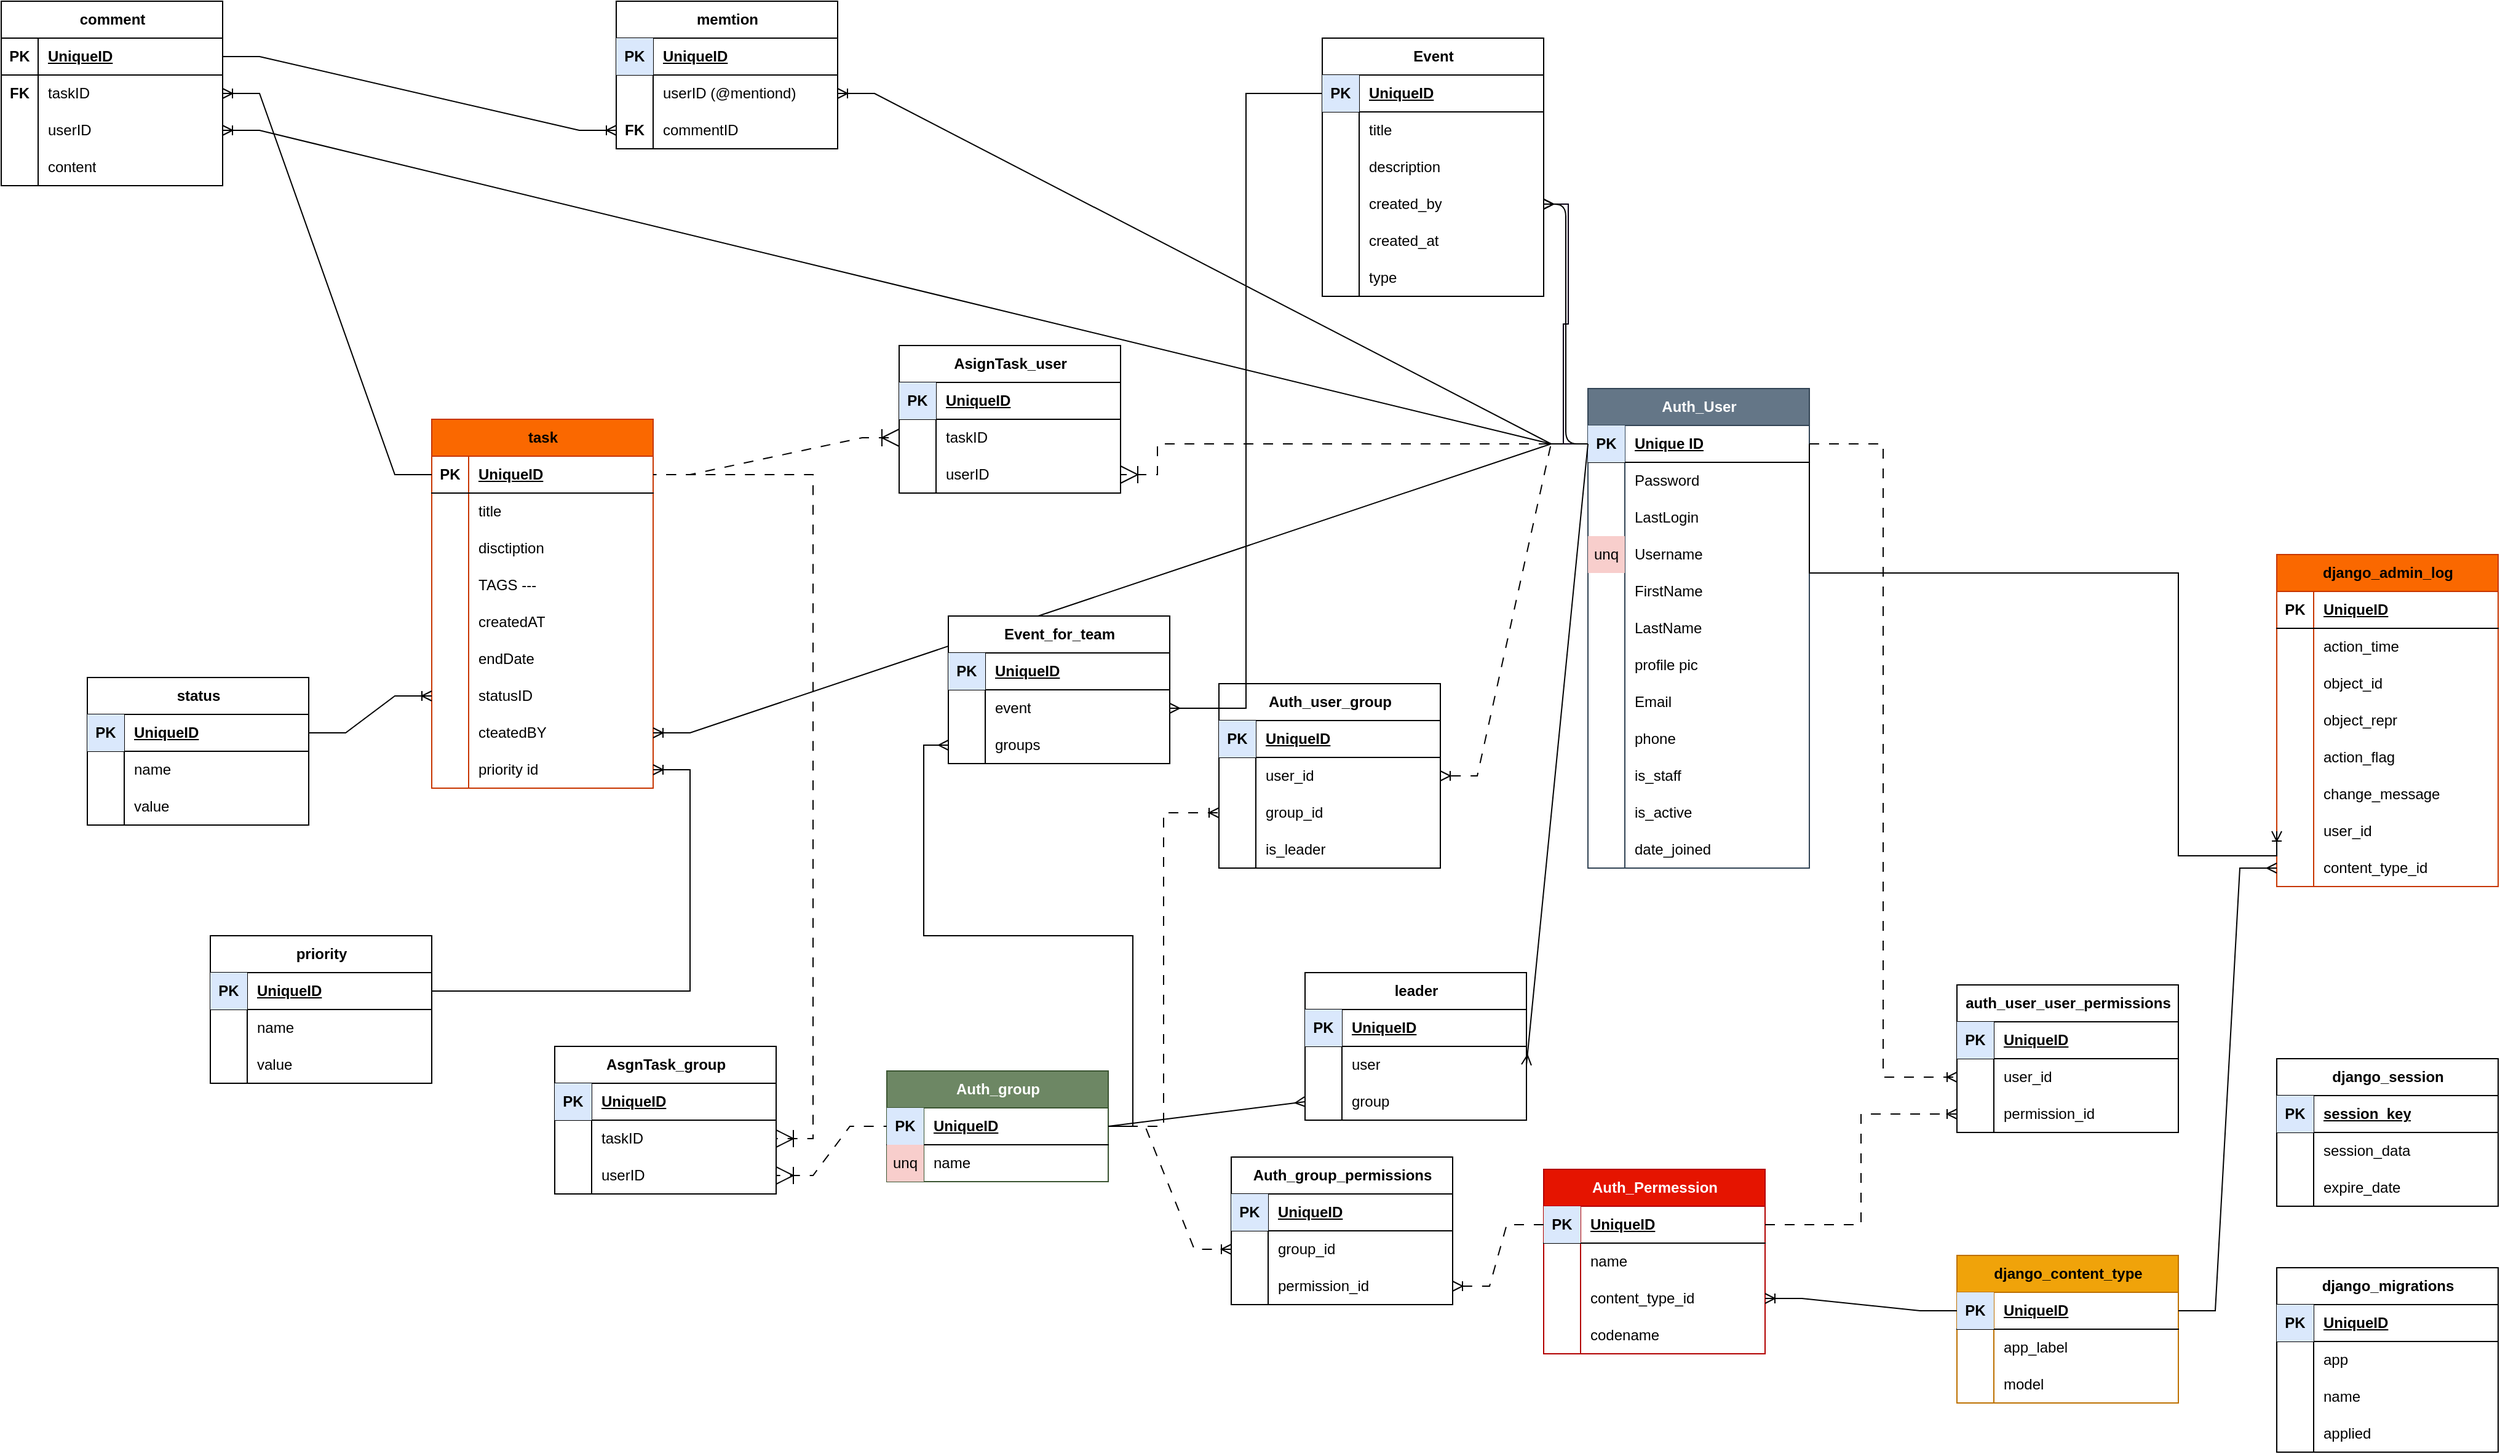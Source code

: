 <mxfile>
    <diagram id="C5RBs43oDa-KdzZeNtuy" name="Page-1">
        <mxGraphModel dx="1037" dy="4878" grid="1" gridSize="10" guides="1" tooltips="1" connect="1" arrows="1" fold="1" page="1" pageScale="1" pageWidth="3300" pageHeight="4681" background="none" math="0" shadow="0">
            <root>
                <mxCell id="WIyWlLk6GJQsqaUBKTNV-0"/>
                <mxCell id="WIyWlLk6GJQsqaUBKTNV-1" parent="WIyWlLk6GJQsqaUBKTNV-0"/>
                <mxCell id="73RRo5E287MixQ1JRngf-0" value="Auth_User" style="shape=table;startSize=30;container=1;collapsible=1;childLayout=tableLayout;fixedRows=1;rowLines=0;fontStyle=1;align=center;resizeLast=1;html=1;hachureGap=4;fontFamily=Helvetica;fillColor=#647687;strokeColor=#314354;fontColor=#ffffff;" parent="WIyWlLk6GJQsqaUBKTNV-1" vertex="1">
                    <mxGeometry x="1300" y="285" width="180" height="390" as="geometry"/>
                </mxCell>
                <mxCell id="73RRo5E287MixQ1JRngf-1" value="" style="shape=tableRow;horizontal=0;startSize=0;swimlaneHead=0;swimlaneBody=0;fillColor=none;collapsible=0;dropTarget=0;points=[[0,0.5],[1,0.5]];portConstraint=eastwest;top=0;left=0;right=0;bottom=1;hachureGap=4;fontFamily=Helvetica;" parent="73RRo5E287MixQ1JRngf-0" vertex="1">
                    <mxGeometry y="30" width="180" height="30" as="geometry"/>
                </mxCell>
                <mxCell id="73RRo5E287MixQ1JRngf-2" value="PK" style="shape=partialRectangle;connectable=0;fillColor=#dae8fc;top=0;left=0;bottom=0;right=0;fontStyle=1;overflow=hidden;whiteSpace=wrap;html=1;hachureGap=4;fontFamily=Helvetica;strokeColor=#6c8ebf;" parent="73RRo5E287MixQ1JRngf-1" vertex="1">
                    <mxGeometry width="30" height="30" as="geometry">
                        <mxRectangle width="30" height="30" as="alternateBounds"/>
                    </mxGeometry>
                </mxCell>
                <mxCell id="73RRo5E287MixQ1JRngf-3" value="Unique ID" style="shape=partialRectangle;connectable=0;fillColor=none;top=0;left=0;bottom=0;right=0;align=left;spacingLeft=6;fontStyle=5;overflow=hidden;whiteSpace=wrap;html=1;hachureGap=4;fontFamily=Helvetica;" parent="73RRo5E287MixQ1JRngf-1" vertex="1">
                    <mxGeometry x="30" width="150" height="30" as="geometry">
                        <mxRectangle width="150" height="30" as="alternateBounds"/>
                    </mxGeometry>
                </mxCell>
                <mxCell id="73RRo5E287MixQ1JRngf-4" value="" style="shape=tableRow;horizontal=0;startSize=0;swimlaneHead=0;swimlaneBody=0;fillColor=none;collapsible=0;dropTarget=0;points=[[0,0.5],[1,0.5]];portConstraint=eastwest;top=0;left=0;right=0;bottom=0;hachureGap=4;fontFamily=Helvetica;" parent="73RRo5E287MixQ1JRngf-0" vertex="1">
                    <mxGeometry y="60" width="180" height="30" as="geometry"/>
                </mxCell>
                <mxCell id="73RRo5E287MixQ1JRngf-5" value="" style="shape=partialRectangle;connectable=0;fillColor=none;top=0;left=0;bottom=0;right=0;editable=1;overflow=hidden;whiteSpace=wrap;html=1;hachureGap=4;fontFamily=Helvetica;" parent="73RRo5E287MixQ1JRngf-4" vertex="1">
                    <mxGeometry width="30" height="30" as="geometry">
                        <mxRectangle width="30" height="30" as="alternateBounds"/>
                    </mxGeometry>
                </mxCell>
                <mxCell id="73RRo5E287MixQ1JRngf-6" value="Password" style="shape=partialRectangle;connectable=0;fillColor=none;top=0;left=0;bottom=0;right=0;align=left;spacingLeft=6;overflow=hidden;whiteSpace=wrap;html=1;hachureGap=4;fontFamily=Helvetica;" parent="73RRo5E287MixQ1JRngf-4" vertex="1">
                    <mxGeometry x="30" width="150" height="30" as="geometry">
                        <mxRectangle width="150" height="30" as="alternateBounds"/>
                    </mxGeometry>
                </mxCell>
                <mxCell id="73RRo5E287MixQ1JRngf-7" value="" style="shape=tableRow;horizontal=0;startSize=0;swimlaneHead=0;swimlaneBody=0;fillColor=none;collapsible=0;dropTarget=0;points=[[0,0.5],[1,0.5]];portConstraint=eastwest;top=0;left=0;right=0;bottom=0;hachureGap=4;fontFamily=Helvetica;" parent="73RRo5E287MixQ1JRngf-0" vertex="1">
                    <mxGeometry y="90" width="180" height="30" as="geometry"/>
                </mxCell>
                <mxCell id="73RRo5E287MixQ1JRngf-8" value="" style="shape=partialRectangle;connectable=0;fillColor=none;top=0;left=0;bottom=0;right=0;editable=1;overflow=hidden;whiteSpace=wrap;html=1;hachureGap=4;fontFamily=Helvetica;" parent="73RRo5E287MixQ1JRngf-7" vertex="1">
                    <mxGeometry width="30" height="30" as="geometry">
                        <mxRectangle width="30" height="30" as="alternateBounds"/>
                    </mxGeometry>
                </mxCell>
                <mxCell id="73RRo5E287MixQ1JRngf-9" value="LastLogin" style="shape=partialRectangle;connectable=0;fillColor=none;top=0;left=0;bottom=0;right=0;align=left;spacingLeft=6;overflow=hidden;whiteSpace=wrap;html=1;hachureGap=4;fontFamily=Helvetica;" parent="73RRo5E287MixQ1JRngf-7" vertex="1">
                    <mxGeometry x="30" width="150" height="30" as="geometry">
                        <mxRectangle width="150" height="30" as="alternateBounds"/>
                    </mxGeometry>
                </mxCell>
                <mxCell id="73RRo5E287MixQ1JRngf-10" value="" style="shape=tableRow;horizontal=0;startSize=0;swimlaneHead=0;swimlaneBody=0;fillColor=none;collapsible=0;dropTarget=0;points=[[0,0.5],[1,0.5]];portConstraint=eastwest;top=0;left=0;right=0;bottom=0;hachureGap=4;fontFamily=Helvetica;" parent="73RRo5E287MixQ1JRngf-0" vertex="1">
                    <mxGeometry y="120" width="180" height="30" as="geometry"/>
                </mxCell>
                <mxCell id="73RRo5E287MixQ1JRngf-11" value="unq" style="shape=partialRectangle;connectable=0;top=0;left=0;bottom=0;right=0;editable=1;overflow=hidden;whiteSpace=wrap;html=1;hachureGap=4;fontFamily=Helvetica;shadow=0;fillColor=#f8cecc;strokeColor=#b85450;" parent="73RRo5E287MixQ1JRngf-10" vertex="1">
                    <mxGeometry width="30" height="30" as="geometry">
                        <mxRectangle width="30" height="30" as="alternateBounds"/>
                    </mxGeometry>
                </mxCell>
                <mxCell id="73RRo5E287MixQ1JRngf-12" value="Username" style="shape=partialRectangle;connectable=0;fillColor=none;top=0;left=0;bottom=0;right=0;align=left;spacingLeft=6;overflow=hidden;whiteSpace=wrap;html=1;hachureGap=4;fontFamily=Helvetica;" parent="73RRo5E287MixQ1JRngf-10" vertex="1">
                    <mxGeometry x="30" width="150" height="30" as="geometry">
                        <mxRectangle width="150" height="30" as="alternateBounds"/>
                    </mxGeometry>
                </mxCell>
                <mxCell id="73RRo5E287MixQ1JRngf-15" value="" style="shape=tableRow;horizontal=0;startSize=0;swimlaneHead=0;swimlaneBody=0;fillColor=none;collapsible=0;dropTarget=0;points=[[0,0.5],[1,0.5]];portConstraint=eastwest;top=0;left=0;right=0;bottom=0;hachureGap=4;fontFamily=Helvetica;" parent="73RRo5E287MixQ1JRngf-0" vertex="1">
                    <mxGeometry y="150" width="180" height="30" as="geometry"/>
                </mxCell>
                <mxCell id="73RRo5E287MixQ1JRngf-16" value="&lt;div&gt;&lt;br&gt;&lt;/div&gt;&lt;div&gt;&lt;br&gt;&lt;/div&gt;" style="shape=partialRectangle;connectable=0;fillColor=none;top=0;left=0;bottom=0;right=0;editable=1;overflow=hidden;whiteSpace=wrap;html=1;hachureGap=4;fontFamily=Helvetica;" parent="73RRo5E287MixQ1JRngf-15" vertex="1">
                    <mxGeometry width="30" height="30" as="geometry">
                        <mxRectangle width="30" height="30" as="alternateBounds"/>
                    </mxGeometry>
                </mxCell>
                <mxCell id="73RRo5E287MixQ1JRngf-17" value="FirstName" style="shape=partialRectangle;connectable=0;fillColor=none;top=0;left=0;bottom=0;right=0;align=left;spacingLeft=6;overflow=hidden;whiteSpace=wrap;html=1;hachureGap=4;fontFamily=Helvetica;" parent="73RRo5E287MixQ1JRngf-15" vertex="1">
                    <mxGeometry x="30" width="150" height="30" as="geometry">
                        <mxRectangle width="150" height="30" as="alternateBounds"/>
                    </mxGeometry>
                </mxCell>
                <mxCell id="73RRo5E287MixQ1JRngf-18" value="" style="shape=tableRow;horizontal=0;startSize=0;swimlaneHead=0;swimlaneBody=0;fillColor=none;collapsible=0;dropTarget=0;points=[[0,0.5],[1,0.5]];portConstraint=eastwest;top=0;left=0;right=0;bottom=0;hachureGap=4;fontFamily=Helvetica;" parent="73RRo5E287MixQ1JRngf-0" vertex="1">
                    <mxGeometry y="180" width="180" height="30" as="geometry"/>
                </mxCell>
                <mxCell id="73RRo5E287MixQ1JRngf-19" value="&lt;div&gt;&lt;br&gt;&lt;/div&gt;&lt;div&gt;&lt;br&gt;&lt;/div&gt;" style="shape=partialRectangle;connectable=0;fillColor=none;top=0;left=0;bottom=0;right=0;editable=1;overflow=hidden;whiteSpace=wrap;html=1;hachureGap=4;fontFamily=Helvetica;" parent="73RRo5E287MixQ1JRngf-18" vertex="1">
                    <mxGeometry width="30" height="30" as="geometry">
                        <mxRectangle width="30" height="30" as="alternateBounds"/>
                    </mxGeometry>
                </mxCell>
                <mxCell id="73RRo5E287MixQ1JRngf-20" value="LastName" style="shape=partialRectangle;connectable=0;fillColor=none;top=0;left=0;bottom=0;right=0;align=left;spacingLeft=6;overflow=hidden;whiteSpace=wrap;html=1;hachureGap=4;fontFamily=Helvetica;" parent="73RRo5E287MixQ1JRngf-18" vertex="1">
                    <mxGeometry x="30" width="150" height="30" as="geometry">
                        <mxRectangle width="150" height="30" as="alternateBounds"/>
                    </mxGeometry>
                </mxCell>
                <mxCell id="jvV2hg5op_3UiFrp82DH-0" value="" style="shape=tableRow;horizontal=0;startSize=0;swimlaneHead=0;swimlaneBody=0;fillColor=none;collapsible=0;dropTarget=0;points=[[0,0.5],[1,0.5]];portConstraint=eastwest;top=0;left=0;right=0;bottom=0;hachureGap=4;fontFamily=Helvetica;" parent="73RRo5E287MixQ1JRngf-0" vertex="1">
                    <mxGeometry y="210" width="180" height="30" as="geometry"/>
                </mxCell>
                <mxCell id="jvV2hg5op_3UiFrp82DH-1" value="&lt;div&gt;&lt;br&gt;&lt;/div&gt;&lt;div&gt;&lt;br&gt;&lt;/div&gt;" style="shape=partialRectangle;connectable=0;fillColor=none;top=0;left=0;bottom=0;right=0;editable=1;overflow=hidden;whiteSpace=wrap;html=1;hachureGap=4;fontFamily=Helvetica;" parent="jvV2hg5op_3UiFrp82DH-0" vertex="1">
                    <mxGeometry width="30" height="30" as="geometry">
                        <mxRectangle width="30" height="30" as="alternateBounds"/>
                    </mxGeometry>
                </mxCell>
                <mxCell id="jvV2hg5op_3UiFrp82DH-2" value="profile pic" style="shape=partialRectangle;connectable=0;fillColor=none;top=0;left=0;bottom=0;right=0;align=left;spacingLeft=6;overflow=hidden;whiteSpace=wrap;html=1;hachureGap=4;fontFamily=Helvetica;" parent="jvV2hg5op_3UiFrp82DH-0" vertex="1">
                    <mxGeometry x="30" width="150" height="30" as="geometry">
                        <mxRectangle width="150" height="30" as="alternateBounds"/>
                    </mxGeometry>
                </mxCell>
                <mxCell id="73RRo5E287MixQ1JRngf-21" value="" style="shape=tableRow;horizontal=0;startSize=0;swimlaneHead=0;swimlaneBody=0;fillColor=none;collapsible=0;dropTarget=0;points=[[0,0.5],[1,0.5]];portConstraint=eastwest;top=0;left=0;right=0;bottom=0;hachureGap=4;fontFamily=Helvetica;" parent="73RRo5E287MixQ1JRngf-0" vertex="1">
                    <mxGeometry y="240" width="180" height="30" as="geometry"/>
                </mxCell>
                <mxCell id="73RRo5E287MixQ1JRngf-22" value="&lt;div&gt;&lt;br&gt;&lt;/div&gt;&lt;div&gt;&lt;br&gt;&lt;/div&gt;" style="shape=partialRectangle;connectable=0;fillColor=none;top=0;left=0;bottom=0;right=0;editable=1;overflow=hidden;whiteSpace=wrap;html=1;hachureGap=4;fontFamily=Helvetica;" parent="73RRo5E287MixQ1JRngf-21" vertex="1">
                    <mxGeometry width="30" height="30" as="geometry">
                        <mxRectangle width="30" height="30" as="alternateBounds"/>
                    </mxGeometry>
                </mxCell>
                <mxCell id="73RRo5E287MixQ1JRngf-23" value="Email" style="shape=partialRectangle;connectable=0;fillColor=none;top=0;left=0;bottom=0;right=0;align=left;spacingLeft=6;overflow=hidden;whiteSpace=wrap;html=1;hachureGap=4;fontFamily=Helvetica;" parent="73RRo5E287MixQ1JRngf-21" vertex="1">
                    <mxGeometry x="30" width="150" height="30" as="geometry">
                        <mxRectangle width="150" height="30" as="alternateBounds"/>
                    </mxGeometry>
                </mxCell>
                <mxCell id="jvV2hg5op_3UiFrp82DH-3" value="" style="shape=tableRow;horizontal=0;startSize=0;swimlaneHead=0;swimlaneBody=0;fillColor=none;collapsible=0;dropTarget=0;points=[[0,0.5],[1,0.5]];portConstraint=eastwest;top=0;left=0;right=0;bottom=0;hachureGap=4;fontFamily=Helvetica;" parent="73RRo5E287MixQ1JRngf-0" vertex="1">
                    <mxGeometry y="270" width="180" height="30" as="geometry"/>
                </mxCell>
                <mxCell id="jvV2hg5op_3UiFrp82DH-4" value="&lt;div&gt;&lt;br&gt;&lt;/div&gt;&lt;div&gt;&lt;br&gt;&lt;/div&gt;" style="shape=partialRectangle;connectable=0;fillColor=none;top=0;left=0;bottom=0;right=0;editable=1;overflow=hidden;whiteSpace=wrap;html=1;hachureGap=4;fontFamily=Helvetica;" parent="jvV2hg5op_3UiFrp82DH-3" vertex="1">
                    <mxGeometry width="30" height="30" as="geometry">
                        <mxRectangle width="30" height="30" as="alternateBounds"/>
                    </mxGeometry>
                </mxCell>
                <mxCell id="jvV2hg5op_3UiFrp82DH-5" value="phone" style="shape=partialRectangle;connectable=0;fillColor=none;top=0;left=0;bottom=0;right=0;align=left;spacingLeft=6;overflow=hidden;whiteSpace=wrap;html=1;hachureGap=4;fontFamily=Helvetica;" parent="jvV2hg5op_3UiFrp82DH-3" vertex="1">
                    <mxGeometry x="30" width="150" height="30" as="geometry">
                        <mxRectangle width="150" height="30" as="alternateBounds"/>
                    </mxGeometry>
                </mxCell>
                <mxCell id="73RRo5E287MixQ1JRngf-24" value="" style="shape=tableRow;horizontal=0;startSize=0;swimlaneHead=0;swimlaneBody=0;fillColor=none;collapsible=0;dropTarget=0;points=[[0,0.5],[1,0.5]];portConstraint=eastwest;top=0;left=0;right=0;bottom=0;hachureGap=4;fontFamily=Helvetica;" parent="73RRo5E287MixQ1JRngf-0" vertex="1">
                    <mxGeometry y="300" width="180" height="30" as="geometry"/>
                </mxCell>
                <mxCell id="73RRo5E287MixQ1JRngf-25" value="&lt;div&gt;&lt;br&gt;&lt;/div&gt;&lt;div&gt;&lt;br&gt;&lt;/div&gt;" style="shape=partialRectangle;connectable=0;fillColor=none;top=0;left=0;bottom=0;right=0;editable=1;overflow=hidden;whiteSpace=wrap;html=1;hachureGap=4;fontFamily=Helvetica;" parent="73RRo5E287MixQ1JRngf-24" vertex="1">
                    <mxGeometry width="30" height="30" as="geometry">
                        <mxRectangle width="30" height="30" as="alternateBounds"/>
                    </mxGeometry>
                </mxCell>
                <mxCell id="73RRo5E287MixQ1JRngf-26" value="is_staff" style="shape=partialRectangle;connectable=0;fillColor=none;top=0;left=0;bottom=0;right=0;align=left;spacingLeft=6;overflow=hidden;whiteSpace=wrap;html=1;hachureGap=4;fontFamily=Helvetica;" parent="73RRo5E287MixQ1JRngf-24" vertex="1">
                    <mxGeometry x="30" width="150" height="30" as="geometry">
                        <mxRectangle width="150" height="30" as="alternateBounds"/>
                    </mxGeometry>
                </mxCell>
                <mxCell id="73RRo5E287MixQ1JRngf-27" value="" style="shape=tableRow;horizontal=0;startSize=0;swimlaneHead=0;swimlaneBody=0;fillColor=none;collapsible=0;dropTarget=0;points=[[0,0.5],[1,0.5]];portConstraint=eastwest;top=0;left=0;right=0;bottom=0;hachureGap=4;fontFamily=Helvetica;" parent="73RRo5E287MixQ1JRngf-0" vertex="1">
                    <mxGeometry y="330" width="180" height="30" as="geometry"/>
                </mxCell>
                <mxCell id="73RRo5E287MixQ1JRngf-28" value="&lt;div&gt;&lt;br&gt;&lt;/div&gt;&lt;div&gt;&lt;br&gt;&lt;/div&gt;" style="shape=partialRectangle;connectable=0;fillColor=none;top=0;left=0;bottom=0;right=0;editable=1;overflow=hidden;whiteSpace=wrap;html=1;hachureGap=4;fontFamily=Helvetica;" parent="73RRo5E287MixQ1JRngf-27" vertex="1">
                    <mxGeometry width="30" height="30" as="geometry">
                        <mxRectangle width="30" height="30" as="alternateBounds"/>
                    </mxGeometry>
                </mxCell>
                <mxCell id="73RRo5E287MixQ1JRngf-29" value="is_active" style="shape=partialRectangle;connectable=0;fillColor=none;top=0;left=0;bottom=0;right=0;align=left;spacingLeft=6;overflow=hidden;whiteSpace=wrap;html=1;hachureGap=4;fontFamily=Helvetica;" parent="73RRo5E287MixQ1JRngf-27" vertex="1">
                    <mxGeometry x="30" width="150" height="30" as="geometry">
                        <mxRectangle width="150" height="30" as="alternateBounds"/>
                    </mxGeometry>
                </mxCell>
                <mxCell id="73RRo5E287MixQ1JRngf-30" value="" style="shape=tableRow;horizontal=0;startSize=0;swimlaneHead=0;swimlaneBody=0;fillColor=none;collapsible=0;dropTarget=0;points=[[0,0.5],[1,0.5]];portConstraint=eastwest;top=0;left=0;right=0;bottom=0;hachureGap=4;fontFamily=Helvetica;" parent="73RRo5E287MixQ1JRngf-0" vertex="1">
                    <mxGeometry y="360" width="180" height="30" as="geometry"/>
                </mxCell>
                <mxCell id="73RRo5E287MixQ1JRngf-31" value="" style="shape=partialRectangle;connectable=0;fillColor=none;top=0;left=0;bottom=0;right=0;editable=1;overflow=hidden;whiteSpace=wrap;html=1;hachureGap=4;fontFamily=Helvetica;" parent="73RRo5E287MixQ1JRngf-30" vertex="1">
                    <mxGeometry width="30" height="30" as="geometry">
                        <mxRectangle width="30" height="30" as="alternateBounds"/>
                    </mxGeometry>
                </mxCell>
                <mxCell id="73RRo5E287MixQ1JRngf-32" value="date_joined" style="shape=partialRectangle;connectable=0;fillColor=none;top=0;left=0;bottom=0;right=0;align=left;spacingLeft=6;overflow=hidden;whiteSpace=wrap;html=1;hachureGap=4;fontFamily=Helvetica;" parent="73RRo5E287MixQ1JRngf-30" vertex="1">
                    <mxGeometry x="30" width="150" height="30" as="geometry">
                        <mxRectangle width="150" height="30" as="alternateBounds"/>
                    </mxGeometry>
                </mxCell>
                <mxCell id="73RRo5E287MixQ1JRngf-36" value="Auth_user_group" style="shape=table;startSize=30;container=1;collapsible=1;childLayout=tableLayout;fixedRows=1;rowLines=0;fontStyle=1;align=center;resizeLast=1;html=1;hachureGap=4;fontFamily=Helvetica;" parent="WIyWlLk6GJQsqaUBKTNV-1" vertex="1">
                    <mxGeometry x="1000" y="525" width="180" height="150" as="geometry"/>
                </mxCell>
                <mxCell id="73RRo5E287MixQ1JRngf-37" value="" style="shape=tableRow;horizontal=0;startSize=0;swimlaneHead=0;swimlaneBody=0;fillColor=none;collapsible=0;dropTarget=0;points=[[0,0.5],[1,0.5]];portConstraint=eastwest;top=0;left=0;right=0;bottom=1;hachureGap=4;fontFamily=Helvetica;" parent="73RRo5E287MixQ1JRngf-36" vertex="1">
                    <mxGeometry y="30" width="180" height="30" as="geometry"/>
                </mxCell>
                <mxCell id="73RRo5E287MixQ1JRngf-38" value="PK" style="shape=partialRectangle;connectable=0;fillColor=#dae8fc;top=0;left=0;bottom=0;right=0;fontStyle=1;overflow=hidden;whiteSpace=wrap;html=1;hachureGap=4;fontFamily=Helvetica;strokeColor=#6c8ebf;fillStyle=auto;" parent="73RRo5E287MixQ1JRngf-37" vertex="1">
                    <mxGeometry width="30" height="30" as="geometry">
                        <mxRectangle width="30" height="30" as="alternateBounds"/>
                    </mxGeometry>
                </mxCell>
                <mxCell id="73RRo5E287MixQ1JRngf-39" value="UniqueID" style="shape=partialRectangle;connectable=0;fillColor=none;top=0;left=0;bottom=0;right=0;align=left;spacingLeft=6;fontStyle=5;overflow=hidden;whiteSpace=wrap;html=1;hachureGap=4;fontFamily=Helvetica;" parent="73RRo5E287MixQ1JRngf-37" vertex="1">
                    <mxGeometry x="30" width="150" height="30" as="geometry">
                        <mxRectangle width="150" height="30" as="alternateBounds"/>
                    </mxGeometry>
                </mxCell>
                <mxCell id="73RRo5E287MixQ1JRngf-40" value="" style="shape=tableRow;horizontal=0;startSize=0;swimlaneHead=0;swimlaneBody=0;fillColor=none;collapsible=0;dropTarget=0;points=[[0,0.5],[1,0.5]];portConstraint=eastwest;top=0;left=0;right=0;bottom=0;hachureGap=4;fontFamily=Helvetica;" parent="73RRo5E287MixQ1JRngf-36" vertex="1">
                    <mxGeometry y="60" width="180" height="30" as="geometry"/>
                </mxCell>
                <mxCell id="73RRo5E287MixQ1JRngf-41" value="" style="shape=partialRectangle;connectable=0;fillColor=none;top=0;left=0;bottom=0;right=0;editable=1;overflow=hidden;whiteSpace=wrap;html=1;hachureGap=4;fontFamily=Helvetica;" parent="73RRo5E287MixQ1JRngf-40" vertex="1">
                    <mxGeometry width="30" height="30" as="geometry">
                        <mxRectangle width="30" height="30" as="alternateBounds"/>
                    </mxGeometry>
                </mxCell>
                <mxCell id="73RRo5E287MixQ1JRngf-42" value="user_id" style="shape=partialRectangle;connectable=0;fillColor=none;top=0;left=0;bottom=0;right=0;align=left;spacingLeft=6;overflow=hidden;whiteSpace=wrap;html=1;hachureGap=4;fontFamily=Helvetica;" parent="73RRo5E287MixQ1JRngf-40" vertex="1">
                    <mxGeometry x="30" width="150" height="30" as="geometry">
                        <mxRectangle width="150" height="30" as="alternateBounds"/>
                    </mxGeometry>
                </mxCell>
                <mxCell id="73RRo5E287MixQ1JRngf-43" value="" style="shape=tableRow;horizontal=0;startSize=0;swimlaneHead=0;swimlaneBody=0;fillColor=none;collapsible=0;dropTarget=0;points=[[0,0.5],[1,0.5]];portConstraint=eastwest;top=0;left=0;right=0;bottom=0;hachureGap=4;fontFamily=Helvetica;" parent="73RRo5E287MixQ1JRngf-36" vertex="1">
                    <mxGeometry y="90" width="180" height="30" as="geometry"/>
                </mxCell>
                <mxCell id="73RRo5E287MixQ1JRngf-44" value="" style="shape=partialRectangle;connectable=0;fillColor=none;top=0;left=0;bottom=0;right=0;editable=1;overflow=hidden;whiteSpace=wrap;html=1;hachureGap=4;fontFamily=Helvetica;" parent="73RRo5E287MixQ1JRngf-43" vertex="1">
                    <mxGeometry width="30" height="30" as="geometry">
                        <mxRectangle width="30" height="30" as="alternateBounds"/>
                    </mxGeometry>
                </mxCell>
                <mxCell id="73RRo5E287MixQ1JRngf-45" value="group_id" style="shape=partialRectangle;connectable=0;fillColor=none;top=0;left=0;bottom=0;right=0;align=left;spacingLeft=6;overflow=hidden;whiteSpace=wrap;html=1;hachureGap=4;fontFamily=Helvetica;" parent="73RRo5E287MixQ1JRngf-43" vertex="1">
                    <mxGeometry x="30" width="150" height="30" as="geometry">
                        <mxRectangle width="150" height="30" as="alternateBounds"/>
                    </mxGeometry>
                </mxCell>
                <mxCell id="jvV2hg5op_3UiFrp82DH-16" value="" style="shape=tableRow;horizontal=0;startSize=0;swimlaneHead=0;swimlaneBody=0;fillColor=none;collapsible=0;dropTarget=0;points=[[0,0.5],[1,0.5]];portConstraint=eastwest;top=0;left=0;right=0;bottom=0;hachureGap=4;fontFamily=Helvetica;" parent="73RRo5E287MixQ1JRngf-36" vertex="1">
                    <mxGeometry y="120" width="180" height="30" as="geometry"/>
                </mxCell>
                <mxCell id="jvV2hg5op_3UiFrp82DH-17" value="" style="shape=partialRectangle;connectable=0;fillColor=none;top=0;left=0;bottom=0;right=0;editable=1;overflow=hidden;whiteSpace=wrap;html=1;hachureGap=4;fontFamily=Helvetica;" parent="jvV2hg5op_3UiFrp82DH-16" vertex="1">
                    <mxGeometry width="30" height="30" as="geometry">
                        <mxRectangle width="30" height="30" as="alternateBounds"/>
                    </mxGeometry>
                </mxCell>
                <mxCell id="jvV2hg5op_3UiFrp82DH-18" value="is_leader" style="shape=partialRectangle;connectable=0;fillColor=none;top=0;left=0;bottom=0;right=0;align=left;spacingLeft=6;overflow=hidden;whiteSpace=wrap;html=1;hachureGap=4;fontFamily=Helvetica;" parent="jvV2hg5op_3UiFrp82DH-16" vertex="1">
                    <mxGeometry x="30" width="150" height="30" as="geometry">
                        <mxRectangle width="150" height="30" as="alternateBounds"/>
                    </mxGeometry>
                </mxCell>
                <mxCell id="73RRo5E287MixQ1JRngf-49" value="Auth_group" style="shape=table;startSize=30;container=1;collapsible=1;childLayout=tableLayout;fixedRows=1;rowLines=0;fontStyle=1;align=center;resizeLast=1;html=1;hachureGap=4;fontFamily=Helvetica;fillColor=#6d8764;strokeColor=#3A5431;fontColor=#ffffff;" parent="WIyWlLk6GJQsqaUBKTNV-1" vertex="1">
                    <mxGeometry x="730" y="840" width="180" height="90" as="geometry"/>
                </mxCell>
                <mxCell id="73RRo5E287MixQ1JRngf-50" value="" style="shape=tableRow;horizontal=0;startSize=0;swimlaneHead=0;swimlaneBody=0;fillColor=none;collapsible=0;dropTarget=0;points=[[0,0.5],[1,0.5]];portConstraint=eastwest;top=0;left=0;right=0;bottom=1;hachureGap=4;fontFamily=Helvetica;" parent="73RRo5E287MixQ1JRngf-49" vertex="1">
                    <mxGeometry y="30" width="180" height="30" as="geometry"/>
                </mxCell>
                <mxCell id="73RRo5E287MixQ1JRngf-51" value="PK" style="shape=partialRectangle;connectable=0;fillColor=#dae8fc;top=0;left=0;bottom=0;right=0;fontStyle=1;overflow=hidden;whiteSpace=wrap;html=1;hachureGap=4;fontFamily=Helvetica;strokeColor=#6c8ebf;" parent="73RRo5E287MixQ1JRngf-50" vertex="1">
                    <mxGeometry width="30" height="30" as="geometry">
                        <mxRectangle width="30" height="30" as="alternateBounds"/>
                    </mxGeometry>
                </mxCell>
                <mxCell id="73RRo5E287MixQ1JRngf-52" value="UniqueID" style="shape=partialRectangle;connectable=0;fillColor=none;top=0;left=0;bottom=0;right=0;align=left;spacingLeft=6;fontStyle=5;overflow=hidden;whiteSpace=wrap;html=1;hachureGap=4;fontFamily=Helvetica;" parent="73RRo5E287MixQ1JRngf-50" vertex="1">
                    <mxGeometry x="30" width="150" height="30" as="geometry">
                        <mxRectangle width="150" height="30" as="alternateBounds"/>
                    </mxGeometry>
                </mxCell>
                <mxCell id="73RRo5E287MixQ1JRngf-53" value="" style="shape=tableRow;horizontal=0;startSize=0;swimlaneHead=0;swimlaneBody=0;fillColor=none;collapsible=0;dropTarget=0;points=[[0,0.5],[1,0.5]];portConstraint=eastwest;top=0;left=0;right=0;bottom=0;hachureGap=4;fontFamily=Helvetica;" parent="73RRo5E287MixQ1JRngf-49" vertex="1">
                    <mxGeometry y="60" width="180" height="30" as="geometry"/>
                </mxCell>
                <mxCell id="73RRo5E287MixQ1JRngf-54" value="unq" style="shape=partialRectangle;connectable=0;fillColor=#f8cecc;top=0;left=0;bottom=0;right=0;editable=1;overflow=hidden;whiteSpace=wrap;html=1;hachureGap=4;fontFamily=Helvetica;strokeColor=#b85450;" parent="73RRo5E287MixQ1JRngf-53" vertex="1">
                    <mxGeometry width="30" height="30" as="geometry">
                        <mxRectangle width="30" height="30" as="alternateBounds"/>
                    </mxGeometry>
                </mxCell>
                <mxCell id="73RRo5E287MixQ1JRngf-55" value="name" style="shape=partialRectangle;connectable=0;fillColor=none;top=0;left=0;bottom=0;right=0;align=left;spacingLeft=6;overflow=hidden;whiteSpace=wrap;html=1;hachureGap=4;fontFamily=Helvetica;" parent="73RRo5E287MixQ1JRngf-53" vertex="1">
                    <mxGeometry x="30" width="150" height="30" as="geometry">
                        <mxRectangle width="150" height="30" as="alternateBounds"/>
                    </mxGeometry>
                </mxCell>
                <mxCell id="73RRo5E287MixQ1JRngf-62" style="edgeStyle=orthogonalEdgeStyle;rounded=0;hachureGap=4;orthogonalLoop=1;jettySize=auto;html=1;exitX=1;exitY=0.5;exitDx=0;exitDy=0;fontFamily=Helvetica;endArrow=ERoneToMany;endFill=0;entryX=0;entryY=0.5;entryDx=0;entryDy=0;dashed=1;dashPattern=8 8;flowAnimation=0;" parent="WIyWlLk6GJQsqaUBKTNV-1" source="73RRo5E287MixQ1JRngf-50" target="73RRo5E287MixQ1JRngf-43" edge="1">
                    <mxGeometry relative="1" as="geometry"/>
                </mxCell>
                <mxCell id="73RRo5E287MixQ1JRngf-63" value="" style="edgeStyle=entityRelationEdgeStyle;fontSize=12;html=1;endArrow=ERoneToMany;endFill=0;rounded=0;hachureGap=4;fontFamily=Helvetica;exitX=0;exitY=0.5;exitDx=0;exitDy=0;entryX=1;entryY=0.5;entryDx=0;entryDy=0;dashed=1;dashPattern=8 8;flowAnimation=0;" parent="WIyWlLk6GJQsqaUBKTNV-1" source="73RRo5E287MixQ1JRngf-1" target="73RRo5E287MixQ1JRngf-40" edge="1">
                    <mxGeometry width="100" height="100" relative="1" as="geometry">
                        <mxPoint x="1060" y="560" as="sourcePoint"/>
                        <mxPoint x="1160" y="460" as="targetPoint"/>
                    </mxGeometry>
                </mxCell>
                <mxCell id="73RRo5E287MixQ1JRngf-79" value="Auth_Permession" style="shape=table;startSize=30;container=1;collapsible=1;childLayout=tableLayout;fixedRows=1;rowLines=0;fontStyle=1;align=center;resizeLast=1;html=1;hachureGap=4;fontFamily=Helvetica;fillColor=#e51400;strokeColor=#B20000;fontColor=#ffffff;" parent="WIyWlLk6GJQsqaUBKTNV-1" vertex="1">
                    <mxGeometry x="1264" y="920" width="180" height="150" as="geometry"/>
                </mxCell>
                <mxCell id="73RRo5E287MixQ1JRngf-80" value="" style="shape=tableRow;horizontal=0;startSize=0;swimlaneHead=0;swimlaneBody=0;fillColor=none;collapsible=0;dropTarget=0;points=[[0,0.5],[1,0.5]];portConstraint=eastwest;top=0;left=0;right=0;bottom=1;hachureGap=4;fontFamily=Helvetica;" parent="73RRo5E287MixQ1JRngf-79" vertex="1">
                    <mxGeometry y="30" width="180" height="30" as="geometry"/>
                </mxCell>
                <mxCell id="73RRo5E287MixQ1JRngf-81" value="PK" style="shape=partialRectangle;connectable=0;fillColor=#dae8fc;top=0;left=0;bottom=0;right=0;fontStyle=1;overflow=hidden;whiteSpace=wrap;html=1;hachureGap=4;fontFamily=Helvetica;strokeColor=#6c8ebf;" parent="73RRo5E287MixQ1JRngf-80" vertex="1">
                    <mxGeometry width="30" height="30" as="geometry">
                        <mxRectangle width="30" height="30" as="alternateBounds"/>
                    </mxGeometry>
                </mxCell>
                <mxCell id="73RRo5E287MixQ1JRngf-82" value="UniqueID" style="shape=partialRectangle;connectable=0;fillColor=none;top=0;left=0;bottom=0;right=0;align=left;spacingLeft=6;fontStyle=5;overflow=hidden;whiteSpace=wrap;html=1;hachureGap=4;fontFamily=Helvetica;" parent="73RRo5E287MixQ1JRngf-80" vertex="1">
                    <mxGeometry x="30" width="150" height="30" as="geometry">
                        <mxRectangle width="150" height="30" as="alternateBounds"/>
                    </mxGeometry>
                </mxCell>
                <mxCell id="73RRo5E287MixQ1JRngf-83" value="" style="shape=tableRow;horizontal=0;startSize=0;swimlaneHead=0;swimlaneBody=0;fillColor=none;collapsible=0;dropTarget=0;points=[[0,0.5],[1,0.5]];portConstraint=eastwest;top=0;left=0;right=0;bottom=0;hachureGap=4;fontFamily=Helvetica;" parent="73RRo5E287MixQ1JRngf-79" vertex="1">
                    <mxGeometry y="60" width="180" height="30" as="geometry"/>
                </mxCell>
                <mxCell id="73RRo5E287MixQ1JRngf-84" value="" style="shape=partialRectangle;connectable=0;fillColor=none;top=0;left=0;bottom=0;right=0;editable=1;overflow=hidden;whiteSpace=wrap;html=1;hachureGap=4;fontFamily=Helvetica;" parent="73RRo5E287MixQ1JRngf-83" vertex="1">
                    <mxGeometry width="30" height="30" as="geometry">
                        <mxRectangle width="30" height="30" as="alternateBounds"/>
                    </mxGeometry>
                </mxCell>
                <mxCell id="73RRo5E287MixQ1JRngf-85" value="name" style="shape=partialRectangle;connectable=0;fillColor=none;top=0;left=0;bottom=0;right=0;align=left;spacingLeft=6;overflow=hidden;whiteSpace=wrap;html=1;hachureGap=4;fontFamily=Helvetica;" parent="73RRo5E287MixQ1JRngf-83" vertex="1">
                    <mxGeometry x="30" width="150" height="30" as="geometry">
                        <mxRectangle width="150" height="30" as="alternateBounds"/>
                    </mxGeometry>
                </mxCell>
                <mxCell id="73RRo5E287MixQ1JRngf-86" value="" style="shape=tableRow;horizontal=0;startSize=0;swimlaneHead=0;swimlaneBody=0;fillColor=none;collapsible=0;dropTarget=0;points=[[0,0.5],[1,0.5]];portConstraint=eastwest;top=0;left=0;right=0;bottom=0;hachureGap=4;fontFamily=Helvetica;" parent="73RRo5E287MixQ1JRngf-79" vertex="1">
                    <mxGeometry y="90" width="180" height="30" as="geometry"/>
                </mxCell>
                <mxCell id="73RRo5E287MixQ1JRngf-87" value="" style="shape=partialRectangle;connectable=0;fillColor=none;top=0;left=0;bottom=0;right=0;editable=1;overflow=hidden;whiteSpace=wrap;html=1;hachureGap=4;fontFamily=Helvetica;" parent="73RRo5E287MixQ1JRngf-86" vertex="1">
                    <mxGeometry width="30" height="30" as="geometry">
                        <mxRectangle width="30" height="30" as="alternateBounds"/>
                    </mxGeometry>
                </mxCell>
                <mxCell id="73RRo5E287MixQ1JRngf-88" value="content_type_id" style="shape=partialRectangle;connectable=0;fillColor=none;top=0;left=0;bottom=0;right=0;align=left;spacingLeft=6;overflow=hidden;whiteSpace=wrap;html=1;hachureGap=4;fontFamily=Helvetica;" parent="73RRo5E287MixQ1JRngf-86" vertex="1">
                    <mxGeometry x="30" width="150" height="30" as="geometry">
                        <mxRectangle width="150" height="30" as="alternateBounds"/>
                    </mxGeometry>
                </mxCell>
                <mxCell id="73RRo5E287MixQ1JRngf-89" value="" style="shape=tableRow;horizontal=0;startSize=0;swimlaneHead=0;swimlaneBody=0;fillColor=none;collapsible=0;dropTarget=0;points=[[0,0.5],[1,0.5]];portConstraint=eastwest;top=0;left=0;right=0;bottom=0;hachureGap=4;fontFamily=Helvetica;" parent="73RRo5E287MixQ1JRngf-79" vertex="1">
                    <mxGeometry y="120" width="180" height="30" as="geometry"/>
                </mxCell>
                <mxCell id="73RRo5E287MixQ1JRngf-90" value="" style="shape=partialRectangle;connectable=0;fillColor=none;top=0;left=0;bottom=0;right=0;editable=1;overflow=hidden;whiteSpace=wrap;html=1;hachureGap=4;fontFamily=Helvetica;" parent="73RRo5E287MixQ1JRngf-89" vertex="1">
                    <mxGeometry width="30" height="30" as="geometry">
                        <mxRectangle width="30" height="30" as="alternateBounds"/>
                    </mxGeometry>
                </mxCell>
                <mxCell id="73RRo5E287MixQ1JRngf-91" value="codename" style="shape=partialRectangle;connectable=0;fillColor=none;top=0;left=0;bottom=0;right=0;align=left;spacingLeft=6;overflow=hidden;whiteSpace=wrap;html=1;hachureGap=4;fontFamily=Helvetica;" parent="73RRo5E287MixQ1JRngf-89" vertex="1">
                    <mxGeometry x="30" width="150" height="30" as="geometry">
                        <mxRectangle width="150" height="30" as="alternateBounds"/>
                    </mxGeometry>
                </mxCell>
                <mxCell id="73RRo5E287MixQ1JRngf-92" value="Auth_group_permissions" style="shape=table;startSize=30;container=1;collapsible=1;childLayout=tableLayout;fixedRows=1;rowLines=0;fontStyle=1;align=center;resizeLast=1;html=1;hachureGap=4;fontFamily=Helvetica;" parent="WIyWlLk6GJQsqaUBKTNV-1" vertex="1">
                    <mxGeometry x="1010" y="910" width="180" height="120" as="geometry"/>
                </mxCell>
                <mxCell id="73RRo5E287MixQ1JRngf-93" value="" style="shape=tableRow;horizontal=0;startSize=0;swimlaneHead=0;swimlaneBody=0;fillColor=none;collapsible=0;dropTarget=0;points=[[0,0.5],[1,0.5]];portConstraint=eastwest;top=0;left=0;right=0;bottom=1;hachureGap=4;fontFamily=Helvetica;" parent="73RRo5E287MixQ1JRngf-92" vertex="1">
                    <mxGeometry y="30" width="180" height="30" as="geometry"/>
                </mxCell>
                <mxCell id="73RRo5E287MixQ1JRngf-94" value="PK" style="shape=partialRectangle;connectable=0;fillColor=#dae8fc;top=0;left=0;bottom=0;right=0;fontStyle=1;overflow=hidden;whiteSpace=wrap;html=1;hachureGap=4;fontFamily=Helvetica;strokeColor=#6c8ebf;" parent="73RRo5E287MixQ1JRngf-93" vertex="1">
                    <mxGeometry width="30" height="30" as="geometry">
                        <mxRectangle width="30" height="30" as="alternateBounds"/>
                    </mxGeometry>
                </mxCell>
                <mxCell id="73RRo5E287MixQ1JRngf-95" value="UniqueID" style="shape=partialRectangle;connectable=0;fillColor=none;top=0;left=0;bottom=0;right=0;align=left;spacingLeft=6;fontStyle=5;overflow=hidden;whiteSpace=wrap;html=1;hachureGap=4;fontFamily=Helvetica;" parent="73RRo5E287MixQ1JRngf-93" vertex="1">
                    <mxGeometry x="30" width="150" height="30" as="geometry">
                        <mxRectangle width="150" height="30" as="alternateBounds"/>
                    </mxGeometry>
                </mxCell>
                <mxCell id="73RRo5E287MixQ1JRngf-96" value="" style="shape=tableRow;horizontal=0;startSize=0;swimlaneHead=0;swimlaneBody=0;fillColor=none;collapsible=0;dropTarget=0;points=[[0,0.5],[1,0.5]];portConstraint=eastwest;top=0;left=0;right=0;bottom=0;hachureGap=4;fontFamily=Helvetica;" parent="73RRo5E287MixQ1JRngf-92" vertex="1">
                    <mxGeometry y="60" width="180" height="30" as="geometry"/>
                </mxCell>
                <mxCell id="73RRo5E287MixQ1JRngf-97" value="" style="shape=partialRectangle;connectable=0;fillColor=none;top=0;left=0;bottom=0;right=0;editable=1;overflow=hidden;whiteSpace=wrap;html=1;hachureGap=4;fontFamily=Helvetica;" parent="73RRo5E287MixQ1JRngf-96" vertex="1">
                    <mxGeometry width="30" height="30" as="geometry">
                        <mxRectangle width="30" height="30" as="alternateBounds"/>
                    </mxGeometry>
                </mxCell>
                <mxCell id="73RRo5E287MixQ1JRngf-98" value="group_id" style="shape=partialRectangle;connectable=0;fillColor=none;top=0;left=0;bottom=0;right=0;align=left;spacingLeft=6;overflow=hidden;whiteSpace=wrap;html=1;hachureGap=4;fontFamily=Helvetica;" parent="73RRo5E287MixQ1JRngf-96" vertex="1">
                    <mxGeometry x="30" width="150" height="30" as="geometry">
                        <mxRectangle width="150" height="30" as="alternateBounds"/>
                    </mxGeometry>
                </mxCell>
                <mxCell id="73RRo5E287MixQ1JRngf-99" value="" style="shape=tableRow;horizontal=0;startSize=0;swimlaneHead=0;swimlaneBody=0;fillColor=none;collapsible=0;dropTarget=0;points=[[0,0.5],[1,0.5]];portConstraint=eastwest;top=0;left=0;right=0;bottom=0;hachureGap=4;fontFamily=Helvetica;" parent="73RRo5E287MixQ1JRngf-92" vertex="1">
                    <mxGeometry y="90" width="180" height="30" as="geometry"/>
                </mxCell>
                <mxCell id="73RRo5E287MixQ1JRngf-100" value="" style="shape=partialRectangle;connectable=0;fillColor=none;top=0;left=0;bottom=0;right=0;editable=1;overflow=hidden;whiteSpace=wrap;html=1;hachureGap=4;fontFamily=Helvetica;" parent="73RRo5E287MixQ1JRngf-99" vertex="1">
                    <mxGeometry width="30" height="30" as="geometry">
                        <mxRectangle width="30" height="30" as="alternateBounds"/>
                    </mxGeometry>
                </mxCell>
                <mxCell id="73RRo5E287MixQ1JRngf-101" value="permission_id" style="shape=partialRectangle;connectable=0;fillColor=none;top=0;left=0;bottom=0;right=0;align=left;spacingLeft=6;overflow=hidden;whiteSpace=wrap;html=1;hachureGap=4;fontFamily=Helvetica;" parent="73RRo5E287MixQ1JRngf-99" vertex="1">
                    <mxGeometry x="30" width="150" height="30" as="geometry">
                        <mxRectangle width="150" height="30" as="alternateBounds"/>
                    </mxGeometry>
                </mxCell>
                <mxCell id="73RRo5E287MixQ1JRngf-105" value="" style="edgeStyle=entityRelationEdgeStyle;fontSize=12;html=1;endArrow=ERoneToMany;rounded=0;hachureGap=4;fontFamily=Helvetica;exitX=1;exitY=0.5;exitDx=0;exitDy=0;entryX=0;entryY=0.5;entryDx=0;entryDy=0;dashed=1;dashPattern=8 8;flowAnimation=0;" parent="WIyWlLk6GJQsqaUBKTNV-1" source="73RRo5E287MixQ1JRngf-50" target="73RRo5E287MixQ1JRngf-96" edge="1">
                    <mxGeometry width="100" height="100" relative="1" as="geometry">
                        <mxPoint x="1260" y="870" as="sourcePoint"/>
                        <mxPoint x="1360" y="770" as="targetPoint"/>
                    </mxGeometry>
                </mxCell>
                <mxCell id="73RRo5E287MixQ1JRngf-106" value="" style="edgeStyle=entityRelationEdgeStyle;fontSize=12;html=1;endArrow=ERoneToMany;rounded=0;hachureGap=4;fontFamily=Helvetica;exitX=0;exitY=0.5;exitDx=0;exitDy=0;entryX=1;entryY=0.5;entryDx=0;entryDy=0;dashed=1;dashPattern=8 8;" parent="WIyWlLk6GJQsqaUBKTNV-1" source="73RRo5E287MixQ1JRngf-80" target="73RRo5E287MixQ1JRngf-99" edge="1">
                    <mxGeometry width="100" height="100" relative="1" as="geometry">
                        <mxPoint x="1260" y="870" as="sourcePoint"/>
                        <mxPoint x="1360" y="770" as="targetPoint"/>
                    </mxGeometry>
                </mxCell>
                <mxCell id="73RRo5E287MixQ1JRngf-107" value="auth_user_user_permissions" style="shape=table;startSize=30;container=1;collapsible=1;childLayout=tableLayout;fixedRows=1;rowLines=0;fontStyle=1;align=center;resizeLast=1;html=1;hachureGap=4;fontFamily=Helvetica;fillColor=none;swimlaneFillColor=none;" parent="WIyWlLk6GJQsqaUBKTNV-1" vertex="1">
                    <mxGeometry x="1600" y="770" width="180" height="120" as="geometry"/>
                </mxCell>
                <mxCell id="73RRo5E287MixQ1JRngf-108" value="" style="shape=tableRow;horizontal=0;startSize=0;swimlaneHead=0;swimlaneBody=0;fillColor=none;collapsible=0;dropTarget=0;points=[[0,0.5],[1,0.5]];portConstraint=eastwest;top=0;left=0;right=0;bottom=1;hachureGap=4;fontFamily=Helvetica;" parent="73RRo5E287MixQ1JRngf-107" vertex="1">
                    <mxGeometry y="30" width="180" height="30" as="geometry"/>
                </mxCell>
                <mxCell id="73RRo5E287MixQ1JRngf-109" value="PK" style="shape=partialRectangle;connectable=0;fillColor=#dae8fc;top=0;left=0;bottom=0;right=0;fontStyle=1;overflow=hidden;whiteSpace=wrap;html=1;hachureGap=4;fontFamily=Helvetica;strokeColor=#6c8ebf;" parent="73RRo5E287MixQ1JRngf-108" vertex="1">
                    <mxGeometry width="30" height="30" as="geometry">
                        <mxRectangle width="30" height="30" as="alternateBounds"/>
                    </mxGeometry>
                </mxCell>
                <mxCell id="73RRo5E287MixQ1JRngf-110" value="UniqueID" style="shape=partialRectangle;connectable=0;fillColor=none;top=0;left=0;bottom=0;right=0;align=left;spacingLeft=6;fontStyle=5;overflow=hidden;whiteSpace=wrap;html=1;hachureGap=4;fontFamily=Helvetica;" parent="73RRo5E287MixQ1JRngf-108" vertex="1">
                    <mxGeometry x="30" width="150" height="30" as="geometry">
                        <mxRectangle width="150" height="30" as="alternateBounds"/>
                    </mxGeometry>
                </mxCell>
                <mxCell id="73RRo5E287MixQ1JRngf-111" value="" style="shape=tableRow;horizontal=0;startSize=0;swimlaneHead=0;swimlaneBody=0;fillColor=none;collapsible=0;dropTarget=0;points=[[0,0.5],[1,0.5]];portConstraint=eastwest;top=0;left=0;right=0;bottom=0;hachureGap=4;fontFamily=Helvetica;" parent="73RRo5E287MixQ1JRngf-107" vertex="1">
                    <mxGeometry y="60" width="180" height="30" as="geometry"/>
                </mxCell>
                <mxCell id="73RRo5E287MixQ1JRngf-112" value="" style="shape=partialRectangle;connectable=0;fillColor=none;top=0;left=0;bottom=0;right=0;editable=1;overflow=hidden;whiteSpace=wrap;html=1;hachureGap=4;fontFamily=Helvetica;" parent="73RRo5E287MixQ1JRngf-111" vertex="1">
                    <mxGeometry width="30" height="30" as="geometry">
                        <mxRectangle width="30" height="30" as="alternateBounds"/>
                    </mxGeometry>
                </mxCell>
                <mxCell id="73RRo5E287MixQ1JRngf-113" value="user_id" style="shape=partialRectangle;connectable=0;fillColor=none;top=0;left=0;bottom=0;right=0;align=left;spacingLeft=6;overflow=hidden;whiteSpace=wrap;html=1;hachureGap=4;fontFamily=Helvetica;" parent="73RRo5E287MixQ1JRngf-111" vertex="1">
                    <mxGeometry x="30" width="150" height="30" as="geometry">
                        <mxRectangle width="150" height="30" as="alternateBounds"/>
                    </mxGeometry>
                </mxCell>
                <mxCell id="73RRo5E287MixQ1JRngf-114" value="" style="shape=tableRow;horizontal=0;startSize=0;swimlaneHead=0;swimlaneBody=0;fillColor=none;collapsible=0;dropTarget=0;points=[[0,0.5],[1,0.5]];portConstraint=eastwest;top=0;left=0;right=0;bottom=0;hachureGap=4;fontFamily=Helvetica;" parent="73RRo5E287MixQ1JRngf-107" vertex="1">
                    <mxGeometry y="90" width="180" height="30" as="geometry"/>
                </mxCell>
                <mxCell id="73RRo5E287MixQ1JRngf-115" value="" style="shape=partialRectangle;connectable=0;fillColor=none;top=0;left=0;bottom=0;right=0;editable=1;overflow=hidden;whiteSpace=wrap;html=1;hachureGap=4;fontFamily=Helvetica;" parent="73RRo5E287MixQ1JRngf-114" vertex="1">
                    <mxGeometry width="30" height="30" as="geometry">
                        <mxRectangle width="30" height="30" as="alternateBounds"/>
                    </mxGeometry>
                </mxCell>
                <mxCell id="73RRo5E287MixQ1JRngf-116" value="permission_id" style="shape=partialRectangle;connectable=0;fillColor=none;top=0;left=0;bottom=0;right=0;align=left;spacingLeft=6;overflow=hidden;whiteSpace=wrap;html=1;hachureGap=4;fontFamily=Helvetica;" parent="73RRo5E287MixQ1JRngf-114" vertex="1">
                    <mxGeometry x="30" width="150" height="30" as="geometry">
                        <mxRectangle width="150" height="30" as="alternateBounds"/>
                    </mxGeometry>
                </mxCell>
                <mxCell id="73RRo5E287MixQ1JRngf-119" value="" style="edgeStyle=orthogonalEdgeStyle;fontSize=12;html=1;endArrow=ERoneToMany;rounded=0;hachureGap=4;fontFamily=Helvetica;exitX=1;exitY=0.5;exitDx=0;exitDy=0;entryX=0;entryY=0.5;entryDx=0;entryDy=0;dashed=1;dashPattern=8 8;" parent="WIyWlLk6GJQsqaUBKTNV-1" source="73RRo5E287MixQ1JRngf-80" target="73RRo5E287MixQ1JRngf-114" edge="1">
                    <mxGeometry width="100" height="100" relative="1" as="geometry">
                        <mxPoint x="1320" y="860" as="sourcePoint"/>
                        <mxPoint x="1420" y="760" as="targetPoint"/>
                    </mxGeometry>
                </mxCell>
                <mxCell id="73RRo5E287MixQ1JRngf-120" value="" style="fontSize=12;html=1;endArrow=ERoneToMany;rounded=0;hachureGap=4;fontFamily=Helvetica;entryX=0;entryY=0.5;entryDx=0;entryDy=0;exitX=1;exitY=0.5;exitDx=0;exitDy=0;edgeStyle=orthogonalEdgeStyle;dashed=1;dashPattern=8 8;" parent="WIyWlLk6GJQsqaUBKTNV-1" source="73RRo5E287MixQ1JRngf-1" target="73RRo5E287MixQ1JRngf-111" edge="1">
                    <mxGeometry width="100" height="100" relative="1" as="geometry">
                        <mxPoint x="1320" y="860" as="sourcePoint"/>
                        <mxPoint x="1420" y="760" as="targetPoint"/>
                    </mxGeometry>
                </mxCell>
                <mxCell id="73RRo5E287MixQ1JRngf-121" value="django_content_type" style="shape=table;startSize=30;container=1;collapsible=1;childLayout=tableLayout;fixedRows=1;rowLines=0;fontStyle=1;align=center;resizeLast=1;html=1;hachureGap=4;fontFamily=Helvetica;fillColor=#f0a30a;strokeColor=#BD7000;fontColor=#000000;" parent="WIyWlLk6GJQsqaUBKTNV-1" vertex="1">
                    <mxGeometry x="1600" y="990" width="180" height="120" as="geometry"/>
                </mxCell>
                <mxCell id="73RRo5E287MixQ1JRngf-122" value="" style="shape=tableRow;horizontal=0;startSize=0;swimlaneHead=0;swimlaneBody=0;fillColor=none;collapsible=0;dropTarget=0;points=[[0,0.5],[1,0.5]];portConstraint=eastwest;top=0;left=0;right=0;bottom=1;hachureGap=4;fontFamily=Helvetica;" parent="73RRo5E287MixQ1JRngf-121" vertex="1">
                    <mxGeometry y="30" width="180" height="30" as="geometry"/>
                </mxCell>
                <mxCell id="73RRo5E287MixQ1JRngf-123" value="PK" style="shape=partialRectangle;connectable=0;fillColor=#dae8fc;top=0;left=0;bottom=0;right=0;fontStyle=1;overflow=hidden;whiteSpace=wrap;html=1;hachureGap=4;fontFamily=Helvetica;strokeColor=#6c8ebf;" parent="73RRo5E287MixQ1JRngf-122" vertex="1">
                    <mxGeometry width="30" height="30" as="geometry">
                        <mxRectangle width="30" height="30" as="alternateBounds"/>
                    </mxGeometry>
                </mxCell>
                <mxCell id="73RRo5E287MixQ1JRngf-124" value="UniqueID" style="shape=partialRectangle;connectable=0;fillColor=none;top=0;left=0;bottom=0;right=0;align=left;spacingLeft=6;fontStyle=5;overflow=hidden;whiteSpace=wrap;html=1;hachureGap=4;fontFamily=Helvetica;" parent="73RRo5E287MixQ1JRngf-122" vertex="1">
                    <mxGeometry x="30" width="150" height="30" as="geometry">
                        <mxRectangle width="150" height="30" as="alternateBounds"/>
                    </mxGeometry>
                </mxCell>
                <mxCell id="73RRo5E287MixQ1JRngf-125" value="" style="shape=tableRow;horizontal=0;startSize=0;swimlaneHead=0;swimlaneBody=0;fillColor=none;collapsible=0;dropTarget=0;points=[[0,0.5],[1,0.5]];portConstraint=eastwest;top=0;left=0;right=0;bottom=0;hachureGap=4;fontFamily=Helvetica;" parent="73RRo5E287MixQ1JRngf-121" vertex="1">
                    <mxGeometry y="60" width="180" height="30" as="geometry"/>
                </mxCell>
                <mxCell id="73RRo5E287MixQ1JRngf-126" value="" style="shape=partialRectangle;connectable=0;fillColor=none;top=0;left=0;bottom=0;right=0;editable=1;overflow=hidden;whiteSpace=wrap;html=1;hachureGap=4;fontFamily=Helvetica;" parent="73RRo5E287MixQ1JRngf-125" vertex="1">
                    <mxGeometry width="30" height="30" as="geometry">
                        <mxRectangle width="30" height="30" as="alternateBounds"/>
                    </mxGeometry>
                </mxCell>
                <mxCell id="73RRo5E287MixQ1JRngf-127" value="app_label" style="shape=partialRectangle;connectable=0;fillColor=none;top=0;left=0;bottom=0;right=0;align=left;spacingLeft=6;overflow=hidden;whiteSpace=wrap;html=1;hachureGap=4;fontFamily=Helvetica;" parent="73RRo5E287MixQ1JRngf-125" vertex="1">
                    <mxGeometry x="30" width="150" height="30" as="geometry">
                        <mxRectangle width="150" height="30" as="alternateBounds"/>
                    </mxGeometry>
                </mxCell>
                <mxCell id="73RRo5E287MixQ1JRngf-128" value="" style="shape=tableRow;horizontal=0;startSize=0;swimlaneHead=0;swimlaneBody=0;fillColor=none;collapsible=0;dropTarget=0;points=[[0,0.5],[1,0.5]];portConstraint=eastwest;top=0;left=0;right=0;bottom=0;hachureGap=4;fontFamily=Helvetica;" parent="73RRo5E287MixQ1JRngf-121" vertex="1">
                    <mxGeometry y="90" width="180" height="30" as="geometry"/>
                </mxCell>
                <mxCell id="73RRo5E287MixQ1JRngf-129" value="" style="shape=partialRectangle;connectable=0;fillColor=none;top=0;left=0;bottom=0;right=0;editable=1;overflow=hidden;whiteSpace=wrap;html=1;hachureGap=4;fontFamily=Helvetica;" parent="73RRo5E287MixQ1JRngf-128" vertex="1">
                    <mxGeometry width="30" height="30" as="geometry">
                        <mxRectangle width="30" height="30" as="alternateBounds"/>
                    </mxGeometry>
                </mxCell>
                <mxCell id="73RRo5E287MixQ1JRngf-130" value="model" style="shape=partialRectangle;connectable=0;fillColor=none;top=0;left=0;bottom=0;right=0;align=left;spacingLeft=6;overflow=hidden;whiteSpace=wrap;html=1;hachureGap=4;fontFamily=Helvetica;" parent="73RRo5E287MixQ1JRngf-128" vertex="1">
                    <mxGeometry x="30" width="150" height="30" as="geometry">
                        <mxRectangle width="150" height="30" as="alternateBounds"/>
                    </mxGeometry>
                </mxCell>
                <mxCell id="73RRo5E287MixQ1JRngf-134" value="" style="edgeStyle=entityRelationEdgeStyle;fontSize=12;html=1;endArrow=ERoneToMany;rounded=0;hachureGap=4;fontFamily=Helvetica;entryX=1;entryY=0.5;entryDx=0;entryDy=0;exitX=0;exitY=0.5;exitDx=0;exitDy=0;" parent="WIyWlLk6GJQsqaUBKTNV-1" source="73RRo5E287MixQ1JRngf-122" target="73RRo5E287MixQ1JRngf-86" edge="1">
                    <mxGeometry width="100" height="100" relative="1" as="geometry">
                        <mxPoint x="1480" y="1120" as="sourcePoint"/>
                        <mxPoint x="1580" y="1110" as="targetPoint"/>
                    </mxGeometry>
                </mxCell>
                <mxCell id="73RRo5E287MixQ1JRngf-139" value="django_admin_log" style="shape=table;startSize=30;container=1;collapsible=1;childLayout=tableLayout;fixedRows=1;rowLines=0;fontStyle=1;align=center;resizeLast=1;html=1;hachureGap=4;fontFamily=Helvetica;fillColor=#fa6800;strokeColor=#C73500;fontColor=#000000;" parent="WIyWlLk6GJQsqaUBKTNV-1" vertex="1">
                    <mxGeometry x="1860" y="420" width="180" height="270" as="geometry"/>
                </mxCell>
                <mxCell id="73RRo5E287MixQ1JRngf-140" value="" style="shape=tableRow;horizontal=0;startSize=0;swimlaneHead=0;swimlaneBody=0;fillColor=none;collapsible=0;dropTarget=0;points=[[0,0.5],[1,0.5]];portConstraint=eastwest;top=0;left=0;right=0;bottom=1;hachureGap=4;fontFamily=Helvetica;" parent="73RRo5E287MixQ1JRngf-139" vertex="1">
                    <mxGeometry y="30" width="180" height="30" as="geometry"/>
                </mxCell>
                <mxCell id="73RRo5E287MixQ1JRngf-141" value="PK" style="shape=partialRectangle;connectable=0;fillColor=none;top=0;left=0;bottom=0;right=0;fontStyle=1;overflow=hidden;whiteSpace=wrap;html=1;hachureGap=4;fontFamily=Helvetica;" parent="73RRo5E287MixQ1JRngf-140" vertex="1">
                    <mxGeometry width="30" height="30" as="geometry">
                        <mxRectangle width="30" height="30" as="alternateBounds"/>
                    </mxGeometry>
                </mxCell>
                <mxCell id="73RRo5E287MixQ1JRngf-142" value="UniqueID" style="shape=partialRectangle;connectable=0;fillColor=none;top=0;left=0;bottom=0;right=0;align=left;spacingLeft=6;fontStyle=5;overflow=hidden;whiteSpace=wrap;html=1;hachureGap=4;fontFamily=Helvetica;" parent="73RRo5E287MixQ1JRngf-140" vertex="1">
                    <mxGeometry x="30" width="150" height="30" as="geometry">
                        <mxRectangle width="150" height="30" as="alternateBounds"/>
                    </mxGeometry>
                </mxCell>
                <mxCell id="73RRo5E287MixQ1JRngf-143" value="" style="shape=tableRow;horizontal=0;startSize=0;swimlaneHead=0;swimlaneBody=0;fillColor=none;collapsible=0;dropTarget=0;points=[[0,0.5],[1,0.5]];portConstraint=eastwest;top=0;left=0;right=0;bottom=0;hachureGap=4;fontFamily=Helvetica;" parent="73RRo5E287MixQ1JRngf-139" vertex="1">
                    <mxGeometry y="60" width="180" height="30" as="geometry"/>
                </mxCell>
                <mxCell id="73RRo5E287MixQ1JRngf-144" value="" style="shape=partialRectangle;connectable=0;fillColor=none;top=0;left=0;bottom=0;right=0;editable=1;overflow=hidden;whiteSpace=wrap;html=1;hachureGap=4;fontFamily=Helvetica;" parent="73RRo5E287MixQ1JRngf-143" vertex="1">
                    <mxGeometry width="30" height="30" as="geometry">
                        <mxRectangle width="30" height="30" as="alternateBounds"/>
                    </mxGeometry>
                </mxCell>
                <mxCell id="73RRo5E287MixQ1JRngf-145" value="action_time" style="shape=partialRectangle;connectable=0;fillColor=none;top=0;left=0;bottom=0;right=0;align=left;spacingLeft=6;overflow=hidden;whiteSpace=wrap;html=1;hachureGap=4;fontFamily=Helvetica;" parent="73RRo5E287MixQ1JRngf-143" vertex="1">
                    <mxGeometry x="30" width="150" height="30" as="geometry">
                        <mxRectangle width="150" height="30" as="alternateBounds"/>
                    </mxGeometry>
                </mxCell>
                <mxCell id="73RRo5E287MixQ1JRngf-146" value="" style="shape=tableRow;horizontal=0;startSize=0;swimlaneHead=0;swimlaneBody=0;fillColor=none;collapsible=0;dropTarget=0;points=[[0,0.5],[1,0.5]];portConstraint=eastwest;top=0;left=0;right=0;bottom=0;hachureGap=4;fontFamily=Helvetica;" parent="73RRo5E287MixQ1JRngf-139" vertex="1">
                    <mxGeometry y="90" width="180" height="30" as="geometry"/>
                </mxCell>
                <mxCell id="73RRo5E287MixQ1JRngf-147" value="" style="shape=partialRectangle;connectable=0;fillColor=none;top=0;left=0;bottom=0;right=0;editable=1;overflow=hidden;whiteSpace=wrap;html=1;hachureGap=4;fontFamily=Helvetica;" parent="73RRo5E287MixQ1JRngf-146" vertex="1">
                    <mxGeometry width="30" height="30" as="geometry">
                        <mxRectangle width="30" height="30" as="alternateBounds"/>
                    </mxGeometry>
                </mxCell>
                <mxCell id="73RRo5E287MixQ1JRngf-148" value="object_id" style="shape=partialRectangle;connectable=0;fillColor=none;top=0;left=0;bottom=0;right=0;align=left;spacingLeft=6;overflow=hidden;whiteSpace=wrap;html=1;hachureGap=4;fontFamily=Helvetica;" parent="73RRo5E287MixQ1JRngf-146" vertex="1">
                    <mxGeometry x="30" width="150" height="30" as="geometry">
                        <mxRectangle width="150" height="30" as="alternateBounds"/>
                    </mxGeometry>
                </mxCell>
                <mxCell id="73RRo5E287MixQ1JRngf-149" value="" style="shape=tableRow;horizontal=0;startSize=0;swimlaneHead=0;swimlaneBody=0;fillColor=none;collapsible=0;dropTarget=0;points=[[0,0.5],[1,0.5]];portConstraint=eastwest;top=0;left=0;right=0;bottom=0;hachureGap=4;fontFamily=Helvetica;" parent="73RRo5E287MixQ1JRngf-139" vertex="1">
                    <mxGeometry y="120" width="180" height="30" as="geometry"/>
                </mxCell>
                <mxCell id="73RRo5E287MixQ1JRngf-150" value="" style="shape=partialRectangle;connectable=0;fillColor=none;top=0;left=0;bottom=0;right=0;editable=1;overflow=hidden;whiteSpace=wrap;html=1;hachureGap=4;fontFamily=Helvetica;" parent="73RRo5E287MixQ1JRngf-149" vertex="1">
                    <mxGeometry width="30" height="30" as="geometry">
                        <mxRectangle width="30" height="30" as="alternateBounds"/>
                    </mxGeometry>
                </mxCell>
                <mxCell id="73RRo5E287MixQ1JRngf-151" value="object_repr" style="shape=partialRectangle;connectable=0;fillColor=none;top=0;left=0;bottom=0;right=0;align=left;spacingLeft=6;overflow=hidden;whiteSpace=wrap;html=1;hachureGap=4;fontFamily=Helvetica;" parent="73RRo5E287MixQ1JRngf-149" vertex="1">
                    <mxGeometry x="30" width="150" height="30" as="geometry">
                        <mxRectangle width="150" height="30" as="alternateBounds"/>
                    </mxGeometry>
                </mxCell>
                <mxCell id="73RRo5E287MixQ1JRngf-152" value="" style="shape=tableRow;horizontal=0;startSize=0;swimlaneHead=0;swimlaneBody=0;fillColor=none;collapsible=0;dropTarget=0;points=[[0,0.5],[1,0.5]];portConstraint=eastwest;top=0;left=0;right=0;bottom=0;hachureGap=4;fontFamily=Helvetica;" parent="73RRo5E287MixQ1JRngf-139" vertex="1">
                    <mxGeometry y="150" width="180" height="30" as="geometry"/>
                </mxCell>
                <mxCell id="73RRo5E287MixQ1JRngf-153" value="" style="shape=partialRectangle;connectable=0;fillColor=none;top=0;left=0;bottom=0;right=0;editable=1;overflow=hidden;whiteSpace=wrap;html=1;hachureGap=4;fontFamily=Helvetica;" parent="73RRo5E287MixQ1JRngf-152" vertex="1">
                    <mxGeometry width="30" height="30" as="geometry">
                        <mxRectangle width="30" height="30" as="alternateBounds"/>
                    </mxGeometry>
                </mxCell>
                <mxCell id="73RRo5E287MixQ1JRngf-154" value="action_flag" style="shape=partialRectangle;connectable=0;fillColor=none;top=0;left=0;bottom=0;right=0;align=left;spacingLeft=6;overflow=hidden;whiteSpace=wrap;html=1;hachureGap=4;fontFamily=Helvetica;" parent="73RRo5E287MixQ1JRngf-152" vertex="1">
                    <mxGeometry x="30" width="150" height="30" as="geometry">
                        <mxRectangle width="150" height="30" as="alternateBounds"/>
                    </mxGeometry>
                </mxCell>
                <mxCell id="73RRo5E287MixQ1JRngf-155" value="" style="shape=tableRow;horizontal=0;startSize=0;swimlaneHead=0;swimlaneBody=0;fillColor=none;collapsible=0;dropTarget=0;points=[[0,0.5],[1,0.5]];portConstraint=eastwest;top=0;left=0;right=0;bottom=0;hachureGap=4;fontFamily=Helvetica;" parent="73RRo5E287MixQ1JRngf-139" vertex="1">
                    <mxGeometry y="180" width="180" height="30" as="geometry"/>
                </mxCell>
                <mxCell id="73RRo5E287MixQ1JRngf-156" value="" style="shape=partialRectangle;connectable=0;fillColor=none;top=0;left=0;bottom=0;right=0;editable=1;overflow=hidden;whiteSpace=wrap;html=1;hachureGap=4;fontFamily=Helvetica;" parent="73RRo5E287MixQ1JRngf-155" vertex="1">
                    <mxGeometry width="30" height="30" as="geometry">
                        <mxRectangle width="30" height="30" as="alternateBounds"/>
                    </mxGeometry>
                </mxCell>
                <mxCell id="73RRo5E287MixQ1JRngf-157" value="change_message" style="shape=partialRectangle;connectable=0;fillColor=none;top=0;left=0;bottom=0;right=0;align=left;spacingLeft=6;overflow=hidden;whiteSpace=wrap;html=1;hachureGap=4;fontFamily=Helvetica;" parent="73RRo5E287MixQ1JRngf-155" vertex="1">
                    <mxGeometry x="30" width="150" height="30" as="geometry">
                        <mxRectangle width="150" height="30" as="alternateBounds"/>
                    </mxGeometry>
                </mxCell>
                <mxCell id="73RRo5E287MixQ1JRngf-158" value="" style="shape=tableRow;horizontal=0;startSize=0;swimlaneHead=0;swimlaneBody=0;fillColor=none;collapsible=0;dropTarget=0;points=[[0,0.5],[1,0.5]];portConstraint=eastwest;top=0;left=0;right=0;bottom=0;hachureGap=4;fontFamily=Helvetica;" parent="73RRo5E287MixQ1JRngf-139" vertex="1">
                    <mxGeometry y="210" width="180" height="30" as="geometry"/>
                </mxCell>
                <mxCell id="73RRo5E287MixQ1JRngf-159" value="" style="shape=partialRectangle;connectable=0;fillColor=none;top=0;left=0;bottom=0;right=0;editable=1;overflow=hidden;whiteSpace=wrap;html=1;hachureGap=4;fontFamily=Helvetica;" parent="73RRo5E287MixQ1JRngf-158" vertex="1">
                    <mxGeometry width="30" height="30" as="geometry">
                        <mxRectangle width="30" height="30" as="alternateBounds"/>
                    </mxGeometry>
                </mxCell>
                <mxCell id="73RRo5E287MixQ1JRngf-160" value="user_id" style="shape=partialRectangle;connectable=0;fillColor=none;top=0;left=0;bottom=0;right=0;align=left;spacingLeft=6;overflow=hidden;whiteSpace=wrap;html=1;hachureGap=4;fontFamily=Helvetica;" parent="73RRo5E287MixQ1JRngf-158" vertex="1">
                    <mxGeometry x="30" width="150" height="30" as="geometry">
                        <mxRectangle width="150" height="30" as="alternateBounds"/>
                    </mxGeometry>
                </mxCell>
                <mxCell id="73RRo5E287MixQ1JRngf-161" value="" style="shape=tableRow;horizontal=0;startSize=0;swimlaneHead=0;swimlaneBody=0;fillColor=none;collapsible=0;dropTarget=0;points=[[0,0.5],[1,0.5]];portConstraint=eastwest;top=0;left=0;right=0;bottom=0;hachureGap=4;fontFamily=Helvetica;" parent="73RRo5E287MixQ1JRngf-139" vertex="1">
                    <mxGeometry y="240" width="180" height="30" as="geometry"/>
                </mxCell>
                <mxCell id="73RRo5E287MixQ1JRngf-162" value="" style="shape=partialRectangle;connectable=0;fillColor=none;top=0;left=0;bottom=0;right=0;editable=1;overflow=hidden;whiteSpace=wrap;html=1;hachureGap=4;fontFamily=Helvetica;" parent="73RRo5E287MixQ1JRngf-161" vertex="1">
                    <mxGeometry width="30" height="30" as="geometry">
                        <mxRectangle width="30" height="30" as="alternateBounds"/>
                    </mxGeometry>
                </mxCell>
                <mxCell id="73RRo5E287MixQ1JRngf-163" value="content_type_id" style="shape=partialRectangle;connectable=0;fillColor=none;top=0;left=0;bottom=0;right=0;align=left;spacingLeft=6;overflow=hidden;whiteSpace=wrap;html=1;hachureGap=4;fontFamily=Helvetica;" parent="73RRo5E287MixQ1JRngf-161" vertex="1">
                    <mxGeometry x="30" width="150" height="30" as="geometry">
                        <mxRectangle width="150" height="30" as="alternateBounds"/>
                    </mxGeometry>
                </mxCell>
                <mxCell id="73RRo5E287MixQ1JRngf-164" value="" style="edgeStyle=entityRelationEdgeStyle;fontSize=12;html=1;endArrow=none;rounded=0;hachureGap=4;fontFamily=Helvetica;entryX=1;entryY=0.5;entryDx=0;entryDy=0;exitX=0;exitY=0.5;exitDx=0;exitDy=0;endFill=0;startArrow=ERmany;startFill=0;" parent="WIyWlLk6GJQsqaUBKTNV-1" source="73RRo5E287MixQ1JRngf-161" target="73RRo5E287MixQ1JRngf-122" edge="1">
                    <mxGeometry width="100" height="100" relative="1" as="geometry">
                        <mxPoint x="1890" y="950" as="sourcePoint"/>
                        <mxPoint x="1990" y="850" as="targetPoint"/>
                        <Array as="points">
                            <mxPoint x="1840" y="760"/>
                        </Array>
                    </mxGeometry>
                </mxCell>
                <mxCell id="73RRo5E287MixQ1JRngf-165" value="" style="edgeStyle=orthogonalEdgeStyle;fontSize=12;html=1;endArrow=ERoneToMany;rounded=0;hachureGap=4;fontFamily=Helvetica;entryX=0;entryY=0.5;entryDx=0;entryDy=0;exitX=1;exitY=0.5;exitDx=0;exitDy=0;" parent="WIyWlLk6GJQsqaUBKTNV-1" source="73RRo5E287MixQ1JRngf-1" target="73RRo5E287MixQ1JRngf-158" edge="1">
                    <mxGeometry width="100" height="100" relative="1" as="geometry">
                        <mxPoint x="1810" y="670" as="sourcePoint"/>
                        <mxPoint x="1970" y="740" as="targetPoint"/>
                        <Array as="points">
                            <mxPoint x="1780" y="435"/>
                            <mxPoint x="1780" y="665"/>
                            <mxPoint x="1860" y="665"/>
                        </Array>
                    </mxGeometry>
                </mxCell>
                <mxCell id="73RRo5E287MixQ1JRngf-166" value="django_session" style="shape=table;startSize=30;container=1;collapsible=1;childLayout=tableLayout;fixedRows=1;rowLines=0;fontStyle=1;align=center;resizeLast=1;html=1;hachureGap=4;fontFamily=Helvetica;" parent="WIyWlLk6GJQsqaUBKTNV-1" vertex="1">
                    <mxGeometry x="1860" y="830" width="180" height="120" as="geometry"/>
                </mxCell>
                <mxCell id="73RRo5E287MixQ1JRngf-167" value="" style="shape=tableRow;horizontal=0;startSize=0;swimlaneHead=0;swimlaneBody=0;fillColor=none;collapsible=0;dropTarget=0;points=[[0,0.5],[1,0.5]];portConstraint=eastwest;top=0;left=0;right=0;bottom=1;hachureGap=4;fontFamily=Helvetica;" parent="73RRo5E287MixQ1JRngf-166" vertex="1">
                    <mxGeometry y="30" width="180" height="30" as="geometry"/>
                </mxCell>
                <mxCell id="73RRo5E287MixQ1JRngf-168" value="PK" style="shape=partialRectangle;connectable=0;fillColor=#dae8fc;top=0;left=0;bottom=0;right=0;fontStyle=1;overflow=hidden;whiteSpace=wrap;html=1;hachureGap=4;fontFamily=Helvetica;strokeColor=#6c8ebf;" parent="73RRo5E287MixQ1JRngf-167" vertex="1">
                    <mxGeometry width="30" height="30" as="geometry">
                        <mxRectangle width="30" height="30" as="alternateBounds"/>
                    </mxGeometry>
                </mxCell>
                <mxCell id="73RRo5E287MixQ1JRngf-169" value="session_key" style="shape=partialRectangle;connectable=0;fillColor=none;top=0;left=0;bottom=0;right=0;align=left;spacingLeft=6;fontStyle=5;overflow=hidden;whiteSpace=wrap;html=1;hachureGap=4;fontFamily=Helvetica;" parent="73RRo5E287MixQ1JRngf-167" vertex="1">
                    <mxGeometry x="30" width="150" height="30" as="geometry">
                        <mxRectangle width="150" height="30" as="alternateBounds"/>
                    </mxGeometry>
                </mxCell>
                <mxCell id="73RRo5E287MixQ1JRngf-170" value="" style="shape=tableRow;horizontal=0;startSize=0;swimlaneHead=0;swimlaneBody=0;fillColor=none;collapsible=0;dropTarget=0;points=[[0,0.5],[1,0.5]];portConstraint=eastwest;top=0;left=0;right=0;bottom=0;hachureGap=4;fontFamily=Helvetica;" parent="73RRo5E287MixQ1JRngf-166" vertex="1">
                    <mxGeometry y="60" width="180" height="30" as="geometry"/>
                </mxCell>
                <mxCell id="73RRo5E287MixQ1JRngf-171" value="" style="shape=partialRectangle;connectable=0;fillColor=none;top=0;left=0;bottom=0;right=0;editable=1;overflow=hidden;whiteSpace=wrap;html=1;hachureGap=4;fontFamily=Helvetica;" parent="73RRo5E287MixQ1JRngf-170" vertex="1">
                    <mxGeometry width="30" height="30" as="geometry">
                        <mxRectangle width="30" height="30" as="alternateBounds"/>
                    </mxGeometry>
                </mxCell>
                <mxCell id="73RRo5E287MixQ1JRngf-172" value="session_data" style="shape=partialRectangle;connectable=0;fillColor=none;top=0;left=0;bottom=0;right=0;align=left;spacingLeft=6;overflow=hidden;whiteSpace=wrap;html=1;hachureGap=4;fontFamily=Helvetica;" parent="73RRo5E287MixQ1JRngf-170" vertex="1">
                    <mxGeometry x="30" width="150" height="30" as="geometry">
                        <mxRectangle width="150" height="30" as="alternateBounds"/>
                    </mxGeometry>
                </mxCell>
                <mxCell id="73RRo5E287MixQ1JRngf-173" value="" style="shape=tableRow;horizontal=0;startSize=0;swimlaneHead=0;swimlaneBody=0;fillColor=none;collapsible=0;dropTarget=0;points=[[0,0.5],[1,0.5]];portConstraint=eastwest;top=0;left=0;right=0;bottom=0;hachureGap=4;fontFamily=Helvetica;" parent="73RRo5E287MixQ1JRngf-166" vertex="1">
                    <mxGeometry y="90" width="180" height="30" as="geometry"/>
                </mxCell>
                <mxCell id="73RRo5E287MixQ1JRngf-174" value="" style="shape=partialRectangle;connectable=0;fillColor=none;top=0;left=0;bottom=0;right=0;editable=1;overflow=hidden;whiteSpace=wrap;html=1;hachureGap=4;fontFamily=Helvetica;" parent="73RRo5E287MixQ1JRngf-173" vertex="1">
                    <mxGeometry width="30" height="30" as="geometry">
                        <mxRectangle width="30" height="30" as="alternateBounds"/>
                    </mxGeometry>
                </mxCell>
                <mxCell id="73RRo5E287MixQ1JRngf-175" value="expire_date" style="shape=partialRectangle;connectable=0;fillColor=none;top=0;left=0;bottom=0;right=0;align=left;spacingLeft=6;overflow=hidden;whiteSpace=wrap;html=1;hachureGap=4;fontFamily=Helvetica;" parent="73RRo5E287MixQ1JRngf-173" vertex="1">
                    <mxGeometry x="30" width="150" height="30" as="geometry">
                        <mxRectangle width="150" height="30" as="alternateBounds"/>
                    </mxGeometry>
                </mxCell>
                <mxCell id="73RRo5E287MixQ1JRngf-179" value="django_migrations" style="shape=table;startSize=30;container=1;collapsible=1;childLayout=tableLayout;fixedRows=1;rowLines=0;fontStyle=1;align=center;resizeLast=1;html=1;hachureGap=4;fontFamily=Helvetica;" parent="WIyWlLk6GJQsqaUBKTNV-1" vertex="1">
                    <mxGeometry x="1860" y="1000" width="180" height="150" as="geometry"/>
                </mxCell>
                <mxCell id="73RRo5E287MixQ1JRngf-180" value="" style="shape=tableRow;horizontal=0;startSize=0;swimlaneHead=0;swimlaneBody=0;fillColor=none;collapsible=0;dropTarget=0;points=[[0,0.5],[1,0.5]];portConstraint=eastwest;top=0;left=0;right=0;bottom=1;hachureGap=4;fontFamily=Helvetica;" parent="73RRo5E287MixQ1JRngf-179" vertex="1">
                    <mxGeometry y="30" width="180" height="30" as="geometry"/>
                </mxCell>
                <mxCell id="73RRo5E287MixQ1JRngf-181" value="PK" style="shape=partialRectangle;connectable=0;fillColor=#dae8fc;top=0;left=0;bottom=0;right=0;fontStyle=1;overflow=hidden;whiteSpace=wrap;html=1;hachureGap=4;fontFamily=Helvetica;strokeColor=#6c8ebf;" parent="73RRo5E287MixQ1JRngf-180" vertex="1">
                    <mxGeometry width="30" height="30" as="geometry">
                        <mxRectangle width="30" height="30" as="alternateBounds"/>
                    </mxGeometry>
                </mxCell>
                <mxCell id="73RRo5E287MixQ1JRngf-182" value="UniqueID" style="shape=partialRectangle;connectable=0;fillColor=none;top=0;left=0;bottom=0;right=0;align=left;spacingLeft=6;fontStyle=5;overflow=hidden;whiteSpace=wrap;html=1;hachureGap=4;fontFamily=Helvetica;" parent="73RRo5E287MixQ1JRngf-180" vertex="1">
                    <mxGeometry x="30" width="150" height="30" as="geometry">
                        <mxRectangle width="150" height="30" as="alternateBounds"/>
                    </mxGeometry>
                </mxCell>
                <mxCell id="73RRo5E287MixQ1JRngf-183" value="" style="shape=tableRow;horizontal=0;startSize=0;swimlaneHead=0;swimlaneBody=0;fillColor=none;collapsible=0;dropTarget=0;points=[[0,0.5],[1,0.5]];portConstraint=eastwest;top=0;left=0;right=0;bottom=0;hachureGap=4;fontFamily=Helvetica;" parent="73RRo5E287MixQ1JRngf-179" vertex="1">
                    <mxGeometry y="60" width="180" height="30" as="geometry"/>
                </mxCell>
                <mxCell id="73RRo5E287MixQ1JRngf-184" value="" style="shape=partialRectangle;connectable=0;fillColor=none;top=0;left=0;bottom=0;right=0;editable=1;overflow=hidden;whiteSpace=wrap;html=1;hachureGap=4;fontFamily=Helvetica;" parent="73RRo5E287MixQ1JRngf-183" vertex="1">
                    <mxGeometry width="30" height="30" as="geometry">
                        <mxRectangle width="30" height="30" as="alternateBounds"/>
                    </mxGeometry>
                </mxCell>
                <mxCell id="73RRo5E287MixQ1JRngf-185" value="app" style="shape=partialRectangle;connectable=0;fillColor=none;top=0;left=0;bottom=0;right=0;align=left;spacingLeft=6;overflow=hidden;whiteSpace=wrap;html=1;hachureGap=4;fontFamily=Helvetica;" parent="73RRo5E287MixQ1JRngf-183" vertex="1">
                    <mxGeometry x="30" width="150" height="30" as="geometry">
                        <mxRectangle width="150" height="30" as="alternateBounds"/>
                    </mxGeometry>
                </mxCell>
                <mxCell id="73RRo5E287MixQ1JRngf-186" value="" style="shape=tableRow;horizontal=0;startSize=0;swimlaneHead=0;swimlaneBody=0;fillColor=none;collapsible=0;dropTarget=0;points=[[0,0.5],[1,0.5]];portConstraint=eastwest;top=0;left=0;right=0;bottom=0;hachureGap=4;fontFamily=Helvetica;" parent="73RRo5E287MixQ1JRngf-179" vertex="1">
                    <mxGeometry y="90" width="180" height="30" as="geometry"/>
                </mxCell>
                <mxCell id="73RRo5E287MixQ1JRngf-187" value="" style="shape=partialRectangle;connectable=0;fillColor=none;top=0;left=0;bottom=0;right=0;editable=1;overflow=hidden;whiteSpace=wrap;html=1;hachureGap=4;fontFamily=Helvetica;" parent="73RRo5E287MixQ1JRngf-186" vertex="1">
                    <mxGeometry width="30" height="30" as="geometry">
                        <mxRectangle width="30" height="30" as="alternateBounds"/>
                    </mxGeometry>
                </mxCell>
                <mxCell id="73RRo5E287MixQ1JRngf-188" value="name" style="shape=partialRectangle;connectable=0;fillColor=none;top=0;left=0;bottom=0;right=0;align=left;spacingLeft=6;overflow=hidden;whiteSpace=wrap;html=1;hachureGap=4;fontFamily=Helvetica;" parent="73RRo5E287MixQ1JRngf-186" vertex="1">
                    <mxGeometry x="30" width="150" height="30" as="geometry">
                        <mxRectangle width="150" height="30" as="alternateBounds"/>
                    </mxGeometry>
                </mxCell>
                <mxCell id="73RRo5E287MixQ1JRngf-189" value="" style="shape=tableRow;horizontal=0;startSize=0;swimlaneHead=0;swimlaneBody=0;fillColor=none;collapsible=0;dropTarget=0;points=[[0,0.5],[1,0.5]];portConstraint=eastwest;top=0;left=0;right=0;bottom=0;hachureGap=4;fontFamily=Helvetica;" parent="73RRo5E287MixQ1JRngf-179" vertex="1">
                    <mxGeometry y="120" width="180" height="30" as="geometry"/>
                </mxCell>
                <mxCell id="73RRo5E287MixQ1JRngf-190" value="" style="shape=partialRectangle;connectable=0;fillColor=none;top=0;left=0;bottom=0;right=0;editable=1;overflow=hidden;whiteSpace=wrap;html=1;hachureGap=4;fontFamily=Helvetica;" parent="73RRo5E287MixQ1JRngf-189" vertex="1">
                    <mxGeometry width="30" height="30" as="geometry">
                        <mxRectangle width="30" height="30" as="alternateBounds"/>
                    </mxGeometry>
                </mxCell>
                <mxCell id="73RRo5E287MixQ1JRngf-191" value="applied" style="shape=partialRectangle;connectable=0;fillColor=none;top=0;left=0;bottom=0;right=0;align=left;spacingLeft=6;overflow=hidden;whiteSpace=wrap;html=1;hachureGap=4;fontFamily=Helvetica;" parent="73RRo5E287MixQ1JRngf-189" vertex="1">
                    <mxGeometry x="30" width="150" height="30" as="geometry">
                        <mxRectangle width="150" height="30" as="alternateBounds"/>
                    </mxGeometry>
                </mxCell>
                <mxCell id="jvV2hg5op_3UiFrp82DH-19" value="task" style="shape=table;startSize=30;container=1;collapsible=1;childLayout=tableLayout;fixedRows=1;rowLines=0;fontStyle=1;align=center;resizeLast=1;html=1;fontFamily=Helvetica;fillColor=#fa6800;strokeColor=#C73500;fontColor=#000000;" parent="WIyWlLk6GJQsqaUBKTNV-1" vertex="1">
                    <mxGeometry x="360" y="310" width="180" height="300" as="geometry"/>
                </mxCell>
                <mxCell id="jvV2hg5op_3UiFrp82DH-20" value="" style="shape=tableRow;horizontal=0;startSize=0;swimlaneHead=0;swimlaneBody=0;fillColor=none;collapsible=0;dropTarget=0;points=[[0,0.5],[1,0.5]];portConstraint=eastwest;top=0;left=0;right=0;bottom=1;fontFamily=Helvetica;" parent="jvV2hg5op_3UiFrp82DH-19" vertex="1">
                    <mxGeometry y="30" width="180" height="30" as="geometry"/>
                </mxCell>
                <mxCell id="jvV2hg5op_3UiFrp82DH-21" value="PK" style="shape=partialRectangle;connectable=0;fillColor=none;top=0;left=0;bottom=0;right=0;fontStyle=1;overflow=hidden;whiteSpace=wrap;html=1;fontFamily=Helvetica;" parent="jvV2hg5op_3UiFrp82DH-20" vertex="1">
                    <mxGeometry width="30" height="30" as="geometry">
                        <mxRectangle width="30" height="30" as="alternateBounds"/>
                    </mxGeometry>
                </mxCell>
                <mxCell id="jvV2hg5op_3UiFrp82DH-22" value="UniqueID" style="shape=partialRectangle;connectable=0;fillColor=none;top=0;left=0;bottom=0;right=0;align=left;spacingLeft=6;fontStyle=5;overflow=hidden;whiteSpace=wrap;html=1;fontFamily=Helvetica;" parent="jvV2hg5op_3UiFrp82DH-20" vertex="1">
                    <mxGeometry x="30" width="150" height="30" as="geometry">
                        <mxRectangle width="150" height="30" as="alternateBounds"/>
                    </mxGeometry>
                </mxCell>
                <mxCell id="jvV2hg5op_3UiFrp82DH-23" value="" style="shape=tableRow;horizontal=0;startSize=0;swimlaneHead=0;swimlaneBody=0;fillColor=none;collapsible=0;dropTarget=0;points=[[0,0.5],[1,0.5]];portConstraint=eastwest;top=0;left=0;right=0;bottom=0;fontFamily=Helvetica;" parent="jvV2hg5op_3UiFrp82DH-19" vertex="1">
                    <mxGeometry y="60" width="180" height="30" as="geometry"/>
                </mxCell>
                <mxCell id="jvV2hg5op_3UiFrp82DH-24" value="" style="shape=partialRectangle;connectable=0;fillColor=none;top=0;left=0;bottom=0;right=0;editable=1;overflow=hidden;whiteSpace=wrap;html=1;fontFamily=Helvetica;" parent="jvV2hg5op_3UiFrp82DH-23" vertex="1">
                    <mxGeometry width="30" height="30" as="geometry">
                        <mxRectangle width="30" height="30" as="alternateBounds"/>
                    </mxGeometry>
                </mxCell>
                <mxCell id="jvV2hg5op_3UiFrp82DH-25" value="title" style="shape=partialRectangle;connectable=0;fillColor=none;top=0;left=0;bottom=0;right=0;align=left;spacingLeft=6;overflow=hidden;whiteSpace=wrap;html=1;fontFamily=Helvetica;" parent="jvV2hg5op_3UiFrp82DH-23" vertex="1">
                    <mxGeometry x="30" width="150" height="30" as="geometry">
                        <mxRectangle width="150" height="30" as="alternateBounds"/>
                    </mxGeometry>
                </mxCell>
                <mxCell id="jvV2hg5op_3UiFrp82DH-26" value="" style="shape=tableRow;horizontal=0;startSize=0;swimlaneHead=0;swimlaneBody=0;fillColor=none;collapsible=0;dropTarget=0;points=[[0,0.5],[1,0.5]];portConstraint=eastwest;top=0;left=0;right=0;bottom=0;fontFamily=Helvetica;" parent="jvV2hg5op_3UiFrp82DH-19" vertex="1">
                    <mxGeometry y="90" width="180" height="30" as="geometry"/>
                </mxCell>
                <mxCell id="jvV2hg5op_3UiFrp82DH-27" value="" style="shape=partialRectangle;connectable=0;fillColor=none;top=0;left=0;bottom=0;right=0;editable=1;overflow=hidden;whiteSpace=wrap;html=1;fontFamily=Helvetica;" parent="jvV2hg5op_3UiFrp82DH-26" vertex="1">
                    <mxGeometry width="30" height="30" as="geometry">
                        <mxRectangle width="30" height="30" as="alternateBounds"/>
                    </mxGeometry>
                </mxCell>
                <mxCell id="jvV2hg5op_3UiFrp82DH-28" value="disctiption" style="shape=partialRectangle;connectable=0;fillColor=none;top=0;left=0;bottom=0;right=0;align=left;spacingLeft=6;overflow=hidden;whiteSpace=wrap;html=1;fontFamily=Helvetica;" parent="jvV2hg5op_3UiFrp82DH-26" vertex="1">
                    <mxGeometry x="30" width="150" height="30" as="geometry">
                        <mxRectangle width="150" height="30" as="alternateBounds"/>
                    </mxGeometry>
                </mxCell>
                <mxCell id="jvV2hg5op_3UiFrp82DH-29" value="" style="shape=tableRow;horizontal=0;startSize=0;swimlaneHead=0;swimlaneBody=0;fillColor=none;collapsible=0;dropTarget=0;points=[[0,0.5],[1,0.5]];portConstraint=eastwest;top=0;left=0;right=0;bottom=0;fontFamily=Helvetica;" parent="jvV2hg5op_3UiFrp82DH-19" vertex="1">
                    <mxGeometry y="120" width="180" height="30" as="geometry"/>
                </mxCell>
                <mxCell id="jvV2hg5op_3UiFrp82DH-30" value="" style="shape=partialRectangle;connectable=0;fillColor=none;top=0;left=0;bottom=0;right=0;editable=1;overflow=hidden;whiteSpace=wrap;html=1;fontFamily=Helvetica;" parent="jvV2hg5op_3UiFrp82DH-29" vertex="1">
                    <mxGeometry width="30" height="30" as="geometry">
                        <mxRectangle width="30" height="30" as="alternateBounds"/>
                    </mxGeometry>
                </mxCell>
                <mxCell id="jvV2hg5op_3UiFrp82DH-31" value="TAGS ---" style="shape=partialRectangle;connectable=0;fillColor=none;top=0;left=0;bottom=0;right=0;align=left;spacingLeft=6;overflow=hidden;whiteSpace=wrap;html=1;fontFamily=Helvetica;" parent="jvV2hg5op_3UiFrp82DH-29" vertex="1">
                    <mxGeometry x="30" width="150" height="30" as="geometry">
                        <mxRectangle width="150" height="30" as="alternateBounds"/>
                    </mxGeometry>
                </mxCell>
                <mxCell id="jvV2hg5op_3UiFrp82DH-32" value="" style="shape=tableRow;horizontal=0;startSize=0;swimlaneHead=0;swimlaneBody=0;fillColor=none;collapsible=0;dropTarget=0;points=[[0,0.5],[1,0.5]];portConstraint=eastwest;top=0;left=0;right=0;bottom=0;fontFamily=Helvetica;" parent="jvV2hg5op_3UiFrp82DH-19" vertex="1">
                    <mxGeometry y="150" width="180" height="30" as="geometry"/>
                </mxCell>
                <mxCell id="jvV2hg5op_3UiFrp82DH-33" value="" style="shape=partialRectangle;connectable=0;fillColor=none;top=0;left=0;bottom=0;right=0;editable=1;overflow=hidden;whiteSpace=wrap;html=1;fontFamily=Helvetica;" parent="jvV2hg5op_3UiFrp82DH-32" vertex="1">
                    <mxGeometry width="30" height="30" as="geometry">
                        <mxRectangle width="30" height="30" as="alternateBounds"/>
                    </mxGeometry>
                </mxCell>
                <mxCell id="jvV2hg5op_3UiFrp82DH-34" value="createdAT" style="shape=partialRectangle;connectable=0;fillColor=none;top=0;left=0;bottom=0;right=0;align=left;spacingLeft=6;overflow=hidden;whiteSpace=wrap;html=1;fontFamily=Helvetica;" parent="jvV2hg5op_3UiFrp82DH-32" vertex="1">
                    <mxGeometry x="30" width="150" height="30" as="geometry">
                        <mxRectangle width="150" height="30" as="alternateBounds"/>
                    </mxGeometry>
                </mxCell>
                <mxCell id="jvV2hg5op_3UiFrp82DH-50" value="" style="shape=tableRow;horizontal=0;startSize=0;swimlaneHead=0;swimlaneBody=0;fillColor=none;collapsible=0;dropTarget=0;points=[[0,0.5],[1,0.5]];portConstraint=eastwest;top=0;left=0;right=0;bottom=0;fontFamily=Helvetica;" parent="jvV2hg5op_3UiFrp82DH-19" vertex="1">
                    <mxGeometry y="180" width="180" height="30" as="geometry"/>
                </mxCell>
                <mxCell id="jvV2hg5op_3UiFrp82DH-51" value="" style="shape=partialRectangle;connectable=0;fillColor=none;top=0;left=0;bottom=0;right=0;editable=1;overflow=hidden;whiteSpace=wrap;html=1;fontFamily=Helvetica;" parent="jvV2hg5op_3UiFrp82DH-50" vertex="1">
                    <mxGeometry width="30" height="30" as="geometry">
                        <mxRectangle width="30" height="30" as="alternateBounds"/>
                    </mxGeometry>
                </mxCell>
                <mxCell id="jvV2hg5op_3UiFrp82DH-52" value="endDate" style="shape=partialRectangle;connectable=0;fillColor=none;top=0;left=0;bottom=0;right=0;align=left;spacingLeft=6;overflow=hidden;whiteSpace=wrap;html=1;fontFamily=Helvetica;" parent="jvV2hg5op_3UiFrp82DH-50" vertex="1">
                    <mxGeometry x="30" width="150" height="30" as="geometry">
                        <mxRectangle width="150" height="30" as="alternateBounds"/>
                    </mxGeometry>
                </mxCell>
                <mxCell id="jvV2hg5op_3UiFrp82DH-38" value="" style="shape=tableRow;horizontal=0;startSize=0;swimlaneHead=0;swimlaneBody=0;fillColor=none;collapsible=0;dropTarget=0;points=[[0,0.5],[1,0.5]];portConstraint=eastwest;top=0;left=0;right=0;bottom=0;fontFamily=Helvetica;" parent="jvV2hg5op_3UiFrp82DH-19" vertex="1">
                    <mxGeometry y="210" width="180" height="30" as="geometry"/>
                </mxCell>
                <mxCell id="jvV2hg5op_3UiFrp82DH-39" value="" style="shape=partialRectangle;connectable=0;fillColor=none;top=0;left=0;bottom=0;right=0;editable=1;overflow=hidden;whiteSpace=wrap;html=1;fontFamily=Helvetica;" parent="jvV2hg5op_3UiFrp82DH-38" vertex="1">
                    <mxGeometry width="30" height="30" as="geometry">
                        <mxRectangle width="30" height="30" as="alternateBounds"/>
                    </mxGeometry>
                </mxCell>
                <mxCell id="jvV2hg5op_3UiFrp82DH-40" value="statusID" style="shape=partialRectangle;connectable=0;fillColor=none;top=0;left=0;bottom=0;right=0;align=left;spacingLeft=6;overflow=hidden;whiteSpace=wrap;html=1;fontFamily=Helvetica;" parent="jvV2hg5op_3UiFrp82DH-38" vertex="1">
                    <mxGeometry x="30" width="150" height="30" as="geometry">
                        <mxRectangle width="150" height="30" as="alternateBounds"/>
                    </mxGeometry>
                </mxCell>
                <mxCell id="jvV2hg5op_3UiFrp82DH-41" value="" style="shape=tableRow;horizontal=0;startSize=0;swimlaneHead=0;swimlaneBody=0;fillColor=none;collapsible=0;dropTarget=0;points=[[0,0.5],[1,0.5]];portConstraint=eastwest;top=0;left=0;right=0;bottom=0;fontFamily=Helvetica;" parent="jvV2hg5op_3UiFrp82DH-19" vertex="1">
                    <mxGeometry y="240" width="180" height="30" as="geometry"/>
                </mxCell>
                <mxCell id="jvV2hg5op_3UiFrp82DH-42" value="" style="shape=partialRectangle;connectable=0;fillColor=none;top=0;left=0;bottom=0;right=0;editable=1;overflow=hidden;whiteSpace=wrap;html=1;fontFamily=Helvetica;" parent="jvV2hg5op_3UiFrp82DH-41" vertex="1">
                    <mxGeometry width="30" height="30" as="geometry">
                        <mxRectangle width="30" height="30" as="alternateBounds"/>
                    </mxGeometry>
                </mxCell>
                <mxCell id="jvV2hg5op_3UiFrp82DH-43" value="cteatedBY" style="shape=partialRectangle;connectable=0;fillColor=none;top=0;left=0;bottom=0;right=0;align=left;spacingLeft=6;overflow=hidden;whiteSpace=wrap;html=1;fontFamily=Helvetica;" parent="jvV2hg5op_3UiFrp82DH-41" vertex="1">
                    <mxGeometry x="30" width="150" height="30" as="geometry">
                        <mxRectangle width="150" height="30" as="alternateBounds"/>
                    </mxGeometry>
                </mxCell>
                <mxCell id="jvV2hg5op_3UiFrp82DH-47" value="" style="shape=tableRow;horizontal=0;startSize=0;swimlaneHead=0;swimlaneBody=0;fillColor=none;collapsible=0;dropTarget=0;points=[[0,0.5],[1,0.5]];portConstraint=eastwest;top=0;left=0;right=0;bottom=0;fontFamily=Helvetica;" parent="jvV2hg5op_3UiFrp82DH-19" vertex="1">
                    <mxGeometry y="270" width="180" height="30" as="geometry"/>
                </mxCell>
                <mxCell id="jvV2hg5op_3UiFrp82DH-48" value="" style="shape=partialRectangle;connectable=0;fillColor=none;top=0;left=0;bottom=0;right=0;editable=1;overflow=hidden;whiteSpace=wrap;html=1;fontFamily=Helvetica;" parent="jvV2hg5op_3UiFrp82DH-47" vertex="1">
                    <mxGeometry width="30" height="30" as="geometry">
                        <mxRectangle width="30" height="30" as="alternateBounds"/>
                    </mxGeometry>
                </mxCell>
                <mxCell id="jvV2hg5op_3UiFrp82DH-49" value="priority id" style="shape=partialRectangle;connectable=0;fillColor=none;top=0;left=0;bottom=0;right=0;align=left;spacingLeft=6;overflow=hidden;whiteSpace=wrap;html=1;fontFamily=Helvetica;" parent="jvV2hg5op_3UiFrp82DH-47" vertex="1">
                    <mxGeometry x="30" width="150" height="30" as="geometry">
                        <mxRectangle width="150" height="30" as="alternateBounds"/>
                    </mxGeometry>
                </mxCell>
                <mxCell id="jvV2hg5op_3UiFrp82DH-53" value="" style="edgeStyle=entityRelationEdgeStyle;fontSize=12;html=1;endArrow=ERoneToMany;rounded=0;fontFamily=Helvetica;" parent="WIyWlLk6GJQsqaUBKTNV-1" source="73RRo5E287MixQ1JRngf-1" target="jvV2hg5op_3UiFrp82DH-41" edge="1">
                    <mxGeometry width="100" height="100" relative="1" as="geometry">
                        <mxPoint x="850" y="560" as="sourcePoint"/>
                        <mxPoint x="950" y="460" as="targetPoint"/>
                    </mxGeometry>
                </mxCell>
                <mxCell id="jvV2hg5op_3UiFrp82DH-54" value="priority" style="shape=table;startSize=30;container=1;collapsible=1;childLayout=tableLayout;fixedRows=1;rowLines=0;fontStyle=1;align=center;resizeLast=1;html=1;hachureGap=4;fontFamily=Helvetica;" parent="WIyWlLk6GJQsqaUBKTNV-1" vertex="1">
                    <mxGeometry x="180" y="730" width="180" height="120" as="geometry"/>
                </mxCell>
                <mxCell id="jvV2hg5op_3UiFrp82DH-55" value="" style="shape=tableRow;horizontal=0;startSize=0;swimlaneHead=0;swimlaneBody=0;fillColor=none;collapsible=0;dropTarget=0;points=[[0,0.5],[1,0.5]];portConstraint=eastwest;top=0;left=0;right=0;bottom=1;hachureGap=4;fontFamily=Helvetica;" parent="jvV2hg5op_3UiFrp82DH-54" vertex="1">
                    <mxGeometry y="30" width="180" height="30" as="geometry"/>
                </mxCell>
                <mxCell id="jvV2hg5op_3UiFrp82DH-56" value="PK" style="shape=partialRectangle;connectable=0;fillColor=#dae8fc;top=0;left=0;bottom=0;right=0;fontStyle=1;overflow=hidden;whiteSpace=wrap;html=1;hachureGap=4;fontFamily=Helvetica;strokeColor=#6c8ebf;" parent="jvV2hg5op_3UiFrp82DH-55" vertex="1">
                    <mxGeometry width="30" height="30" as="geometry">
                        <mxRectangle width="30" height="30" as="alternateBounds"/>
                    </mxGeometry>
                </mxCell>
                <mxCell id="jvV2hg5op_3UiFrp82DH-57" value="UniqueID" style="shape=partialRectangle;connectable=0;fillColor=none;top=0;left=0;bottom=0;right=0;align=left;spacingLeft=6;fontStyle=5;overflow=hidden;whiteSpace=wrap;html=1;hachureGap=4;fontFamily=Helvetica;" parent="jvV2hg5op_3UiFrp82DH-55" vertex="1">
                    <mxGeometry x="30" width="150" height="30" as="geometry">
                        <mxRectangle width="150" height="30" as="alternateBounds"/>
                    </mxGeometry>
                </mxCell>
                <mxCell id="jvV2hg5op_3UiFrp82DH-58" value="" style="shape=tableRow;horizontal=0;startSize=0;swimlaneHead=0;swimlaneBody=0;fillColor=none;collapsible=0;dropTarget=0;points=[[0,0.5],[1,0.5]];portConstraint=eastwest;top=0;left=0;right=0;bottom=0;hachureGap=4;fontFamily=Helvetica;" parent="jvV2hg5op_3UiFrp82DH-54" vertex="1">
                    <mxGeometry y="60" width="180" height="30" as="geometry"/>
                </mxCell>
                <mxCell id="jvV2hg5op_3UiFrp82DH-59" value="" style="shape=partialRectangle;connectable=0;fillColor=none;top=0;left=0;bottom=0;right=0;editable=1;overflow=hidden;whiteSpace=wrap;html=1;hachureGap=4;fontFamily=Helvetica;" parent="jvV2hg5op_3UiFrp82DH-58" vertex="1">
                    <mxGeometry width="30" height="30" as="geometry">
                        <mxRectangle width="30" height="30" as="alternateBounds"/>
                    </mxGeometry>
                </mxCell>
                <mxCell id="jvV2hg5op_3UiFrp82DH-60" value="name" style="shape=partialRectangle;connectable=0;fillColor=none;top=0;left=0;bottom=0;right=0;align=left;spacingLeft=6;overflow=hidden;whiteSpace=wrap;html=1;hachureGap=4;fontFamily=Helvetica;" parent="jvV2hg5op_3UiFrp82DH-58" vertex="1">
                    <mxGeometry x="30" width="150" height="30" as="geometry">
                        <mxRectangle width="150" height="30" as="alternateBounds"/>
                    </mxGeometry>
                </mxCell>
                <mxCell id="jvV2hg5op_3UiFrp82DH-61" value="" style="shape=tableRow;horizontal=0;startSize=0;swimlaneHead=0;swimlaneBody=0;fillColor=none;collapsible=0;dropTarget=0;points=[[0,0.5],[1,0.5]];portConstraint=eastwest;top=0;left=0;right=0;bottom=0;hachureGap=4;fontFamily=Helvetica;" parent="jvV2hg5op_3UiFrp82DH-54" vertex="1">
                    <mxGeometry y="90" width="180" height="30" as="geometry"/>
                </mxCell>
                <mxCell id="jvV2hg5op_3UiFrp82DH-62" value="" style="shape=partialRectangle;connectable=0;fillColor=none;top=0;left=0;bottom=0;right=0;editable=1;overflow=hidden;whiteSpace=wrap;html=1;hachureGap=4;fontFamily=Helvetica;" parent="jvV2hg5op_3UiFrp82DH-61" vertex="1">
                    <mxGeometry width="30" height="30" as="geometry">
                        <mxRectangle width="30" height="30" as="alternateBounds"/>
                    </mxGeometry>
                </mxCell>
                <mxCell id="jvV2hg5op_3UiFrp82DH-63" value="value" style="shape=partialRectangle;connectable=0;fillColor=none;top=0;left=0;bottom=0;right=0;align=left;spacingLeft=6;overflow=hidden;whiteSpace=wrap;html=1;hachureGap=4;fontFamily=Helvetica;" parent="jvV2hg5op_3UiFrp82DH-61" vertex="1">
                    <mxGeometry x="30" width="150" height="30" as="geometry">
                        <mxRectangle width="150" height="30" as="alternateBounds"/>
                    </mxGeometry>
                </mxCell>
                <mxCell id="jvV2hg5op_3UiFrp82DH-65" value="" style="edgeStyle=entityRelationEdgeStyle;fontSize=12;html=1;endArrow=ERoneToMany;rounded=0;fontFamily=Helvetica;" parent="WIyWlLk6GJQsqaUBKTNV-1" source="jvV2hg5op_3UiFrp82DH-55" target="jvV2hg5op_3UiFrp82DH-47" edge="1">
                    <mxGeometry width="100" height="100" relative="1" as="geometry">
                        <mxPoint x="390" y="730" as="sourcePoint"/>
                        <mxPoint x="490" y="630" as="targetPoint"/>
                    </mxGeometry>
                </mxCell>
                <mxCell id="jvV2hg5op_3UiFrp82DH-66" value="status" style="shape=table;startSize=30;container=1;collapsible=1;childLayout=tableLayout;fixedRows=1;rowLines=0;fontStyle=1;align=center;resizeLast=1;html=1;hachureGap=4;fontFamily=Helvetica;" parent="WIyWlLk6GJQsqaUBKTNV-1" vertex="1">
                    <mxGeometry x="80" y="520" width="180" height="120" as="geometry"/>
                </mxCell>
                <mxCell id="jvV2hg5op_3UiFrp82DH-67" value="" style="shape=tableRow;horizontal=0;startSize=0;swimlaneHead=0;swimlaneBody=0;fillColor=none;collapsible=0;dropTarget=0;points=[[0,0.5],[1,0.5]];portConstraint=eastwest;top=0;left=0;right=0;bottom=1;hachureGap=4;fontFamily=Helvetica;" parent="jvV2hg5op_3UiFrp82DH-66" vertex="1">
                    <mxGeometry y="30" width="180" height="30" as="geometry"/>
                </mxCell>
                <mxCell id="jvV2hg5op_3UiFrp82DH-68" value="PK" style="shape=partialRectangle;connectable=0;fillColor=#dae8fc;top=0;left=0;bottom=0;right=0;fontStyle=1;overflow=hidden;whiteSpace=wrap;html=1;hachureGap=4;fontFamily=Helvetica;strokeColor=#6c8ebf;" parent="jvV2hg5op_3UiFrp82DH-67" vertex="1">
                    <mxGeometry width="30" height="30" as="geometry">
                        <mxRectangle width="30" height="30" as="alternateBounds"/>
                    </mxGeometry>
                </mxCell>
                <mxCell id="jvV2hg5op_3UiFrp82DH-69" value="UniqueID" style="shape=partialRectangle;connectable=0;fillColor=none;top=0;left=0;bottom=0;right=0;align=left;spacingLeft=6;fontStyle=5;overflow=hidden;whiteSpace=wrap;html=1;hachureGap=4;fontFamily=Helvetica;" parent="jvV2hg5op_3UiFrp82DH-67" vertex="1">
                    <mxGeometry x="30" width="150" height="30" as="geometry">
                        <mxRectangle width="150" height="30" as="alternateBounds"/>
                    </mxGeometry>
                </mxCell>
                <mxCell id="jvV2hg5op_3UiFrp82DH-70" value="" style="shape=tableRow;horizontal=0;startSize=0;swimlaneHead=0;swimlaneBody=0;fillColor=none;collapsible=0;dropTarget=0;points=[[0,0.5],[1,0.5]];portConstraint=eastwest;top=0;left=0;right=0;bottom=0;hachureGap=4;fontFamily=Helvetica;" parent="jvV2hg5op_3UiFrp82DH-66" vertex="1">
                    <mxGeometry y="60" width="180" height="30" as="geometry"/>
                </mxCell>
                <mxCell id="jvV2hg5op_3UiFrp82DH-71" value="" style="shape=partialRectangle;connectable=0;fillColor=none;top=0;left=0;bottom=0;right=0;editable=1;overflow=hidden;whiteSpace=wrap;html=1;hachureGap=4;fontFamily=Helvetica;" parent="jvV2hg5op_3UiFrp82DH-70" vertex="1">
                    <mxGeometry width="30" height="30" as="geometry">
                        <mxRectangle width="30" height="30" as="alternateBounds"/>
                    </mxGeometry>
                </mxCell>
                <mxCell id="jvV2hg5op_3UiFrp82DH-72" value="name" style="shape=partialRectangle;connectable=0;fillColor=none;top=0;left=0;bottom=0;right=0;align=left;spacingLeft=6;overflow=hidden;whiteSpace=wrap;html=1;hachureGap=4;fontFamily=Helvetica;" parent="jvV2hg5op_3UiFrp82DH-70" vertex="1">
                    <mxGeometry x="30" width="150" height="30" as="geometry">
                        <mxRectangle width="150" height="30" as="alternateBounds"/>
                    </mxGeometry>
                </mxCell>
                <mxCell id="jvV2hg5op_3UiFrp82DH-73" value="" style="shape=tableRow;horizontal=0;startSize=0;swimlaneHead=0;swimlaneBody=0;fillColor=none;collapsible=0;dropTarget=0;points=[[0,0.5],[1,0.5]];portConstraint=eastwest;top=0;left=0;right=0;bottom=0;hachureGap=4;fontFamily=Helvetica;" parent="jvV2hg5op_3UiFrp82DH-66" vertex="1">
                    <mxGeometry y="90" width="180" height="30" as="geometry"/>
                </mxCell>
                <mxCell id="jvV2hg5op_3UiFrp82DH-74" value="" style="shape=partialRectangle;connectable=0;fillColor=none;top=0;left=0;bottom=0;right=0;editable=1;overflow=hidden;whiteSpace=wrap;html=1;hachureGap=4;fontFamily=Helvetica;" parent="jvV2hg5op_3UiFrp82DH-73" vertex="1">
                    <mxGeometry width="30" height="30" as="geometry">
                        <mxRectangle width="30" height="30" as="alternateBounds"/>
                    </mxGeometry>
                </mxCell>
                <mxCell id="jvV2hg5op_3UiFrp82DH-75" value="value" style="shape=partialRectangle;connectable=0;fillColor=none;top=0;left=0;bottom=0;right=0;align=left;spacingLeft=6;overflow=hidden;whiteSpace=wrap;html=1;hachureGap=4;fontFamily=Helvetica;" parent="jvV2hg5op_3UiFrp82DH-73" vertex="1">
                    <mxGeometry x="30" width="150" height="30" as="geometry">
                        <mxRectangle width="150" height="30" as="alternateBounds"/>
                    </mxGeometry>
                </mxCell>
                <mxCell id="jvV2hg5op_3UiFrp82DH-76" value="" style="edgeStyle=entityRelationEdgeStyle;fontSize=12;html=1;endArrow=ERoneToMany;rounded=0;fontFamily=Helvetica;" parent="WIyWlLk6GJQsqaUBKTNV-1" source="jvV2hg5op_3UiFrp82DH-67" target="jvV2hg5op_3UiFrp82DH-38" edge="1">
                    <mxGeometry width="100" height="100" relative="1" as="geometry">
                        <mxPoint x="510" y="520" as="sourcePoint"/>
                        <mxPoint x="710" y="850" as="targetPoint"/>
                    </mxGeometry>
                </mxCell>
                <mxCell id="jvV2hg5op_3UiFrp82DH-87" value="AsignTask_user" style="shape=table;startSize=30;container=1;collapsible=1;childLayout=tableLayout;fixedRows=1;rowLines=0;fontStyle=1;align=center;resizeLast=1;html=1;hachureGap=4;fontFamily=Helvetica;" parent="WIyWlLk6GJQsqaUBKTNV-1" vertex="1">
                    <mxGeometry x="740" y="250" width="180" height="120" as="geometry"/>
                </mxCell>
                <mxCell id="jvV2hg5op_3UiFrp82DH-88" value="" style="shape=tableRow;horizontal=0;startSize=0;swimlaneHead=0;swimlaneBody=0;fillColor=none;collapsible=0;dropTarget=0;points=[[0,0.5],[1,0.5]];portConstraint=eastwest;top=0;left=0;right=0;bottom=1;hachureGap=4;fontFamily=Helvetica;" parent="jvV2hg5op_3UiFrp82DH-87" vertex="1">
                    <mxGeometry y="30" width="180" height="30" as="geometry"/>
                </mxCell>
                <mxCell id="jvV2hg5op_3UiFrp82DH-89" value="PK" style="shape=partialRectangle;connectable=0;fillColor=#dae8fc;top=0;left=0;bottom=0;right=0;fontStyle=1;overflow=hidden;whiteSpace=wrap;html=1;hachureGap=4;fontFamily=Helvetica;strokeColor=#6c8ebf;" parent="jvV2hg5op_3UiFrp82DH-88" vertex="1">
                    <mxGeometry width="30" height="30" as="geometry">
                        <mxRectangle width="30" height="30" as="alternateBounds"/>
                    </mxGeometry>
                </mxCell>
                <mxCell id="jvV2hg5op_3UiFrp82DH-90" value="UniqueID" style="shape=partialRectangle;connectable=0;fillColor=none;top=0;left=0;bottom=0;right=0;align=left;spacingLeft=6;fontStyle=5;overflow=hidden;whiteSpace=wrap;html=1;hachureGap=4;fontFamily=Helvetica;" parent="jvV2hg5op_3UiFrp82DH-88" vertex="1">
                    <mxGeometry x="30" width="150" height="30" as="geometry">
                        <mxRectangle width="150" height="30" as="alternateBounds"/>
                    </mxGeometry>
                </mxCell>
                <mxCell id="jvV2hg5op_3UiFrp82DH-91" value="" style="shape=tableRow;horizontal=0;startSize=0;swimlaneHead=0;swimlaneBody=0;fillColor=none;collapsible=0;dropTarget=0;points=[[0,0.5],[1,0.5]];portConstraint=eastwest;top=0;left=0;right=0;bottom=0;hachureGap=4;fontFamily=Helvetica;" parent="jvV2hg5op_3UiFrp82DH-87" vertex="1">
                    <mxGeometry y="60" width="180" height="30" as="geometry"/>
                </mxCell>
                <mxCell id="jvV2hg5op_3UiFrp82DH-92" value="" style="shape=partialRectangle;connectable=0;fillColor=none;top=0;left=0;bottom=0;right=0;editable=1;overflow=hidden;whiteSpace=wrap;html=1;hachureGap=4;fontFamily=Helvetica;" parent="jvV2hg5op_3UiFrp82DH-91" vertex="1">
                    <mxGeometry width="30" height="30" as="geometry">
                        <mxRectangle width="30" height="30" as="alternateBounds"/>
                    </mxGeometry>
                </mxCell>
                <mxCell id="jvV2hg5op_3UiFrp82DH-93" value="taskID" style="shape=partialRectangle;connectable=0;fillColor=none;top=0;left=0;bottom=0;right=0;align=left;spacingLeft=6;overflow=hidden;whiteSpace=wrap;html=1;hachureGap=4;fontFamily=Helvetica;" parent="jvV2hg5op_3UiFrp82DH-91" vertex="1">
                    <mxGeometry x="30" width="150" height="30" as="geometry">
                        <mxRectangle width="150" height="30" as="alternateBounds"/>
                    </mxGeometry>
                </mxCell>
                <mxCell id="jvV2hg5op_3UiFrp82DH-94" value="" style="shape=tableRow;horizontal=0;startSize=0;swimlaneHead=0;swimlaneBody=0;fillColor=none;collapsible=0;dropTarget=0;points=[[0,0.5],[1,0.5]];portConstraint=eastwest;top=0;left=0;right=0;bottom=0;hachureGap=4;fontFamily=Helvetica;" parent="jvV2hg5op_3UiFrp82DH-87" vertex="1">
                    <mxGeometry y="90" width="180" height="30" as="geometry"/>
                </mxCell>
                <mxCell id="jvV2hg5op_3UiFrp82DH-95" value="" style="shape=partialRectangle;connectable=0;fillColor=none;top=0;left=0;bottom=0;right=0;editable=1;overflow=hidden;whiteSpace=wrap;html=1;hachureGap=4;fontFamily=Helvetica;" parent="jvV2hg5op_3UiFrp82DH-94" vertex="1">
                    <mxGeometry width="30" height="30" as="geometry">
                        <mxRectangle width="30" height="30" as="alternateBounds"/>
                    </mxGeometry>
                </mxCell>
                <mxCell id="jvV2hg5op_3UiFrp82DH-96" value="userID" style="shape=partialRectangle;connectable=0;fillColor=none;top=0;left=0;bottom=0;right=0;align=left;spacingLeft=6;overflow=hidden;whiteSpace=wrap;html=1;hachureGap=4;fontFamily=Helvetica;" parent="jvV2hg5op_3UiFrp82DH-94" vertex="1">
                    <mxGeometry x="30" width="150" height="30" as="geometry">
                        <mxRectangle width="150" height="30" as="alternateBounds"/>
                    </mxGeometry>
                </mxCell>
                <mxCell id="jvV2hg5op_3UiFrp82DH-98" value="" style="edgeStyle=entityRelationEdgeStyle;fontSize=12;html=1;endArrow=ERoneToMany;rounded=0;fontFamily=Helvetica;dashed=1;dashPattern=8 8;endSize=12;startSize=12;flowAnimation=1;" parent="WIyWlLk6GJQsqaUBKTNV-1" source="jvV2hg5op_3UiFrp82DH-20" target="jvV2hg5op_3UiFrp82DH-91" edge="1">
                    <mxGeometry width="100" height="100" relative="1" as="geometry">
                        <mxPoint x="630" y="340" as="sourcePoint"/>
                        <mxPoint x="730" y="240" as="targetPoint"/>
                    </mxGeometry>
                </mxCell>
                <mxCell id="jvV2hg5op_3UiFrp82DH-99" value="" style="edgeStyle=orthogonalEdgeStyle;fontSize=12;html=1;endArrow=ERoneToMany;rounded=0;fontFamily=Helvetica;dashed=1;dashPattern=8 8;endSize=12;startSize=12;flowAnimation=0;" parent="WIyWlLk6GJQsqaUBKTNV-1" source="73RRo5E287MixQ1JRngf-1" target="jvV2hg5op_3UiFrp82DH-94" edge="1">
                    <mxGeometry width="100" height="100" relative="1" as="geometry">
                        <mxPoint x="750" y="455" as="sourcePoint"/>
                        <mxPoint x="830" y="505" as="targetPoint"/>
                        <Array as="points">
                            <mxPoint x="950" y="330"/>
                            <mxPoint x="950" y="355"/>
                        </Array>
                    </mxGeometry>
                </mxCell>
                <mxCell id="jvV2hg5op_3UiFrp82DH-101" value="AsgnTask_group" style="shape=table;startSize=30;container=1;collapsible=1;childLayout=tableLayout;fixedRows=1;rowLines=0;fontStyle=1;align=center;resizeLast=1;html=1;hachureGap=4;fontFamily=Helvetica;" parent="WIyWlLk6GJQsqaUBKTNV-1" vertex="1">
                    <mxGeometry x="460" y="820" width="180" height="120" as="geometry"/>
                </mxCell>
                <mxCell id="jvV2hg5op_3UiFrp82DH-102" value="" style="shape=tableRow;horizontal=0;startSize=0;swimlaneHead=0;swimlaneBody=0;fillColor=none;collapsible=0;dropTarget=0;points=[[0,0.5],[1,0.5]];portConstraint=eastwest;top=0;left=0;right=0;bottom=1;hachureGap=4;fontFamily=Helvetica;" parent="jvV2hg5op_3UiFrp82DH-101" vertex="1">
                    <mxGeometry y="30" width="180" height="30" as="geometry"/>
                </mxCell>
                <mxCell id="jvV2hg5op_3UiFrp82DH-103" value="PK" style="shape=partialRectangle;connectable=0;fillColor=#dae8fc;top=0;left=0;bottom=0;right=0;fontStyle=1;overflow=hidden;whiteSpace=wrap;html=1;hachureGap=4;fontFamily=Helvetica;strokeColor=#6c8ebf;" parent="jvV2hg5op_3UiFrp82DH-102" vertex="1">
                    <mxGeometry width="30" height="30" as="geometry">
                        <mxRectangle width="30" height="30" as="alternateBounds"/>
                    </mxGeometry>
                </mxCell>
                <mxCell id="jvV2hg5op_3UiFrp82DH-104" value="UniqueID" style="shape=partialRectangle;connectable=0;fillColor=none;top=0;left=0;bottom=0;right=0;align=left;spacingLeft=6;fontStyle=5;overflow=hidden;whiteSpace=wrap;html=1;hachureGap=4;fontFamily=Helvetica;" parent="jvV2hg5op_3UiFrp82DH-102" vertex="1">
                    <mxGeometry x="30" width="150" height="30" as="geometry">
                        <mxRectangle width="150" height="30" as="alternateBounds"/>
                    </mxGeometry>
                </mxCell>
                <mxCell id="jvV2hg5op_3UiFrp82DH-105" value="" style="shape=tableRow;horizontal=0;startSize=0;swimlaneHead=0;swimlaneBody=0;fillColor=none;collapsible=0;dropTarget=0;points=[[0,0.5],[1,0.5]];portConstraint=eastwest;top=0;left=0;right=0;bottom=0;hachureGap=4;fontFamily=Helvetica;" parent="jvV2hg5op_3UiFrp82DH-101" vertex="1">
                    <mxGeometry y="60" width="180" height="30" as="geometry"/>
                </mxCell>
                <mxCell id="jvV2hg5op_3UiFrp82DH-106" value="" style="shape=partialRectangle;connectable=0;fillColor=none;top=0;left=0;bottom=0;right=0;editable=1;overflow=hidden;whiteSpace=wrap;html=1;hachureGap=4;fontFamily=Helvetica;" parent="jvV2hg5op_3UiFrp82DH-105" vertex="1">
                    <mxGeometry width="30" height="30" as="geometry">
                        <mxRectangle width="30" height="30" as="alternateBounds"/>
                    </mxGeometry>
                </mxCell>
                <mxCell id="jvV2hg5op_3UiFrp82DH-107" value="taskID" style="shape=partialRectangle;connectable=0;fillColor=none;top=0;left=0;bottom=0;right=0;align=left;spacingLeft=6;overflow=hidden;whiteSpace=wrap;html=1;hachureGap=4;fontFamily=Helvetica;" parent="jvV2hg5op_3UiFrp82DH-105" vertex="1">
                    <mxGeometry x="30" width="150" height="30" as="geometry">
                        <mxRectangle width="150" height="30" as="alternateBounds"/>
                    </mxGeometry>
                </mxCell>
                <mxCell id="jvV2hg5op_3UiFrp82DH-108" value="" style="shape=tableRow;horizontal=0;startSize=0;swimlaneHead=0;swimlaneBody=0;fillColor=none;collapsible=0;dropTarget=0;points=[[0,0.5],[1,0.5]];portConstraint=eastwest;top=0;left=0;right=0;bottom=0;hachureGap=4;fontFamily=Helvetica;" parent="jvV2hg5op_3UiFrp82DH-101" vertex="1">
                    <mxGeometry y="90" width="180" height="30" as="geometry"/>
                </mxCell>
                <mxCell id="jvV2hg5op_3UiFrp82DH-109" value="" style="shape=partialRectangle;connectable=0;fillColor=none;top=0;left=0;bottom=0;right=0;editable=1;overflow=hidden;whiteSpace=wrap;html=1;hachureGap=4;fontFamily=Helvetica;" parent="jvV2hg5op_3UiFrp82DH-108" vertex="1">
                    <mxGeometry width="30" height="30" as="geometry">
                        <mxRectangle width="30" height="30" as="alternateBounds"/>
                    </mxGeometry>
                </mxCell>
                <mxCell id="jvV2hg5op_3UiFrp82DH-110" value="userID" style="shape=partialRectangle;connectable=0;fillColor=none;top=0;left=0;bottom=0;right=0;align=left;spacingLeft=6;overflow=hidden;whiteSpace=wrap;html=1;hachureGap=4;fontFamily=Helvetica;" parent="jvV2hg5op_3UiFrp82DH-108" vertex="1">
                    <mxGeometry x="30" width="150" height="30" as="geometry">
                        <mxRectangle width="150" height="30" as="alternateBounds"/>
                    </mxGeometry>
                </mxCell>
                <mxCell id="jvV2hg5op_3UiFrp82DH-111" value="" style="edgeStyle=entityRelationEdgeStyle;fontSize=12;html=1;endArrow=ERoneToMany;rounded=0;fontFamily=Helvetica;dashed=1;dashPattern=8 8;endSize=12;startSize=12;flowAnimation=1;" parent="WIyWlLk6GJQsqaUBKTNV-1" source="jvV2hg5op_3UiFrp82DH-20" target="jvV2hg5op_3UiFrp82DH-105" edge="1">
                    <mxGeometry width="100" height="100" relative="1" as="geometry">
                        <mxPoint x="420" y="1090" as="sourcePoint"/>
                        <mxPoint x="520" y="990" as="targetPoint"/>
                    </mxGeometry>
                </mxCell>
                <mxCell id="jvV2hg5op_3UiFrp82DH-112" value="" style="edgeStyle=entityRelationEdgeStyle;fontSize=12;html=1;endArrow=ERoneToMany;rounded=0;fontFamily=Helvetica;dashed=1;dashPattern=8 8;endSize=12;startSize=12;flowAnimation=1;" parent="WIyWlLk6GJQsqaUBKTNV-1" source="73RRo5E287MixQ1JRngf-50" target="jvV2hg5op_3UiFrp82DH-108" edge="1">
                    <mxGeometry width="100" height="100" relative="1" as="geometry">
                        <mxPoint x="370" y="1070" as="sourcePoint"/>
                        <mxPoint x="470" y="970" as="targetPoint"/>
                    </mxGeometry>
                </mxCell>
                <mxCell id="jvV2hg5op_3UiFrp82DH-114" value="comment" style="shape=table;startSize=30;container=1;collapsible=1;childLayout=tableLayout;fixedRows=1;rowLines=0;fontStyle=1;align=center;resizeLast=1;html=1;" parent="WIyWlLk6GJQsqaUBKTNV-1" vertex="1">
                    <mxGeometry x="10" y="-30" width="180" height="150" as="geometry"/>
                </mxCell>
                <mxCell id="jvV2hg5op_3UiFrp82DH-115" value="" style="shape=tableRow;horizontal=0;startSize=0;swimlaneHead=0;swimlaneBody=0;fillColor=none;collapsible=0;dropTarget=0;points=[[0,0.5],[1,0.5]];portConstraint=eastwest;top=0;left=0;right=0;bottom=1;" parent="jvV2hg5op_3UiFrp82DH-114" vertex="1">
                    <mxGeometry y="30" width="180" height="30" as="geometry"/>
                </mxCell>
                <mxCell id="jvV2hg5op_3UiFrp82DH-116" value="PK" style="shape=partialRectangle;connectable=0;fillColor=none;top=0;left=0;bottom=0;right=0;fontStyle=1;overflow=hidden;whiteSpace=wrap;html=1;" parent="jvV2hg5op_3UiFrp82DH-115" vertex="1">
                    <mxGeometry width="30" height="30" as="geometry">
                        <mxRectangle width="30" height="30" as="alternateBounds"/>
                    </mxGeometry>
                </mxCell>
                <mxCell id="jvV2hg5op_3UiFrp82DH-117" value="UniqueID" style="shape=partialRectangle;connectable=0;fillColor=none;top=0;left=0;bottom=0;right=0;align=left;spacingLeft=6;fontStyle=5;overflow=hidden;whiteSpace=wrap;html=1;" parent="jvV2hg5op_3UiFrp82DH-115" vertex="1">
                    <mxGeometry x="30" width="150" height="30" as="geometry">
                        <mxRectangle width="150" height="30" as="alternateBounds"/>
                    </mxGeometry>
                </mxCell>
                <mxCell id="jvV2hg5op_3UiFrp82DH-118" value="" style="shape=tableRow;horizontal=0;startSize=0;swimlaneHead=0;swimlaneBody=0;fillColor=none;collapsible=0;dropTarget=0;points=[[0,0.5],[1,0.5]];portConstraint=eastwest;top=0;left=0;right=0;bottom=0;" parent="jvV2hg5op_3UiFrp82DH-114" vertex="1">
                    <mxGeometry y="60" width="180" height="30" as="geometry"/>
                </mxCell>
                <mxCell id="jvV2hg5op_3UiFrp82DH-119" value="&lt;b&gt;FK&lt;/b&gt;" style="shape=partialRectangle;connectable=0;fillColor=none;top=0;left=0;bottom=0;right=0;editable=1;overflow=hidden;whiteSpace=wrap;html=1;" parent="jvV2hg5op_3UiFrp82DH-118" vertex="1">
                    <mxGeometry width="30" height="30" as="geometry">
                        <mxRectangle width="30" height="30" as="alternateBounds"/>
                    </mxGeometry>
                </mxCell>
                <mxCell id="jvV2hg5op_3UiFrp82DH-120" value="taskID" style="shape=partialRectangle;connectable=0;fillColor=none;top=0;left=0;bottom=0;right=0;align=left;spacingLeft=6;overflow=hidden;whiteSpace=wrap;html=1;" parent="jvV2hg5op_3UiFrp82DH-118" vertex="1">
                    <mxGeometry x="30" width="150" height="30" as="geometry">
                        <mxRectangle width="150" height="30" as="alternateBounds"/>
                    </mxGeometry>
                </mxCell>
                <mxCell id="jvV2hg5op_3UiFrp82DH-121" value="" style="shape=tableRow;horizontal=0;startSize=0;swimlaneHead=0;swimlaneBody=0;fillColor=none;collapsible=0;dropTarget=0;points=[[0,0.5],[1,0.5]];portConstraint=eastwest;top=0;left=0;right=0;bottom=0;" parent="jvV2hg5op_3UiFrp82DH-114" vertex="1">
                    <mxGeometry y="90" width="180" height="30" as="geometry"/>
                </mxCell>
                <mxCell id="jvV2hg5op_3UiFrp82DH-122" value="" style="shape=partialRectangle;connectable=0;fillColor=none;top=0;left=0;bottom=0;right=0;editable=1;overflow=hidden;whiteSpace=wrap;html=1;" parent="jvV2hg5op_3UiFrp82DH-121" vertex="1">
                    <mxGeometry width="30" height="30" as="geometry">
                        <mxRectangle width="30" height="30" as="alternateBounds"/>
                    </mxGeometry>
                </mxCell>
                <mxCell id="jvV2hg5op_3UiFrp82DH-123" value="userID" style="shape=partialRectangle;connectable=0;fillColor=none;top=0;left=0;bottom=0;right=0;align=left;spacingLeft=6;overflow=hidden;whiteSpace=wrap;html=1;" parent="jvV2hg5op_3UiFrp82DH-121" vertex="1">
                    <mxGeometry x="30" width="150" height="30" as="geometry">
                        <mxRectangle width="150" height="30" as="alternateBounds"/>
                    </mxGeometry>
                </mxCell>
                <mxCell id="jvV2hg5op_3UiFrp82DH-124" value="" style="shape=tableRow;horizontal=0;startSize=0;swimlaneHead=0;swimlaneBody=0;fillColor=none;collapsible=0;dropTarget=0;points=[[0,0.5],[1,0.5]];portConstraint=eastwest;top=0;left=0;right=0;bottom=0;" parent="jvV2hg5op_3UiFrp82DH-114" vertex="1">
                    <mxGeometry y="120" width="180" height="30" as="geometry"/>
                </mxCell>
                <mxCell id="jvV2hg5op_3UiFrp82DH-125" value="" style="shape=partialRectangle;connectable=0;fillColor=none;top=0;left=0;bottom=0;right=0;editable=1;overflow=hidden;whiteSpace=wrap;html=1;" parent="jvV2hg5op_3UiFrp82DH-124" vertex="1">
                    <mxGeometry width="30" height="30" as="geometry">
                        <mxRectangle width="30" height="30" as="alternateBounds"/>
                    </mxGeometry>
                </mxCell>
                <mxCell id="jvV2hg5op_3UiFrp82DH-126" value="content" style="shape=partialRectangle;connectable=0;fillColor=none;top=0;left=0;bottom=0;right=0;align=left;spacingLeft=6;overflow=hidden;whiteSpace=wrap;html=1;" parent="jvV2hg5op_3UiFrp82DH-124" vertex="1">
                    <mxGeometry x="30" width="150" height="30" as="geometry">
                        <mxRectangle width="150" height="30" as="alternateBounds"/>
                    </mxGeometry>
                </mxCell>
                <mxCell id="jvV2hg5op_3UiFrp82DH-127" value="" style="edgeStyle=entityRelationEdgeStyle;fontSize=12;html=1;endArrow=ERoneToMany;rounded=0;" parent="WIyWlLk6GJQsqaUBKTNV-1" source="jvV2hg5op_3UiFrp82DH-20" target="jvV2hg5op_3UiFrp82DH-118" edge="1">
                    <mxGeometry width="100" height="100" relative="1" as="geometry">
                        <mxPoint x="700" y="550" as="sourcePoint"/>
                        <mxPoint x="800" y="450" as="targetPoint"/>
                    </mxGeometry>
                </mxCell>
                <mxCell id="jvV2hg5op_3UiFrp82DH-128" value="memtion" style="shape=table;startSize=30;container=1;collapsible=1;childLayout=tableLayout;fixedRows=1;rowLines=0;fontStyle=1;align=center;resizeLast=1;html=1;hachureGap=4;fontFamily=Helvetica;" parent="WIyWlLk6GJQsqaUBKTNV-1" vertex="1">
                    <mxGeometry x="510" y="-30" width="180" height="120" as="geometry"/>
                </mxCell>
                <mxCell id="jvV2hg5op_3UiFrp82DH-129" value="" style="shape=tableRow;horizontal=0;startSize=0;swimlaneHead=0;swimlaneBody=0;fillColor=none;collapsible=0;dropTarget=0;points=[[0,0.5],[1,0.5]];portConstraint=eastwest;top=0;left=0;right=0;bottom=1;hachureGap=4;fontFamily=Helvetica;" parent="jvV2hg5op_3UiFrp82DH-128" vertex="1">
                    <mxGeometry y="30" width="180" height="30" as="geometry"/>
                </mxCell>
                <mxCell id="jvV2hg5op_3UiFrp82DH-130" value="PK" style="shape=partialRectangle;connectable=0;fillColor=#dae8fc;top=0;left=0;bottom=0;right=0;fontStyle=1;overflow=hidden;whiteSpace=wrap;html=1;hachureGap=4;fontFamily=Helvetica;strokeColor=#6c8ebf;" parent="jvV2hg5op_3UiFrp82DH-129" vertex="1">
                    <mxGeometry width="30" height="30" as="geometry">
                        <mxRectangle width="30" height="30" as="alternateBounds"/>
                    </mxGeometry>
                </mxCell>
                <mxCell id="jvV2hg5op_3UiFrp82DH-131" value="UniqueID" style="shape=partialRectangle;connectable=0;fillColor=none;top=0;left=0;bottom=0;right=0;align=left;spacingLeft=6;fontStyle=5;overflow=hidden;whiteSpace=wrap;html=1;hachureGap=4;fontFamily=Helvetica;" parent="jvV2hg5op_3UiFrp82DH-129" vertex="1">
                    <mxGeometry x="30" width="150" height="30" as="geometry">
                        <mxRectangle width="150" height="30" as="alternateBounds"/>
                    </mxGeometry>
                </mxCell>
                <mxCell id="jvV2hg5op_3UiFrp82DH-132" value="" style="shape=tableRow;horizontal=0;startSize=0;swimlaneHead=0;swimlaneBody=0;fillColor=none;collapsible=0;dropTarget=0;points=[[0,0.5],[1,0.5]];portConstraint=eastwest;top=0;left=0;right=0;bottom=0;hachureGap=4;fontFamily=Helvetica;" parent="jvV2hg5op_3UiFrp82DH-128" vertex="1">
                    <mxGeometry y="60" width="180" height="30" as="geometry"/>
                </mxCell>
                <mxCell id="jvV2hg5op_3UiFrp82DH-133" value="" style="shape=partialRectangle;connectable=0;fillColor=none;top=0;left=0;bottom=0;right=0;editable=1;overflow=hidden;whiteSpace=wrap;html=1;hachureGap=4;fontFamily=Helvetica;" parent="jvV2hg5op_3UiFrp82DH-132" vertex="1">
                    <mxGeometry width="30" height="30" as="geometry">
                        <mxRectangle width="30" height="30" as="alternateBounds"/>
                    </mxGeometry>
                </mxCell>
                <mxCell id="jvV2hg5op_3UiFrp82DH-134" value="userID (@mentiond)" style="shape=partialRectangle;connectable=0;fillColor=none;top=0;left=0;bottom=0;right=0;align=left;spacingLeft=6;overflow=hidden;whiteSpace=wrap;html=1;hachureGap=4;fontFamily=Helvetica;" parent="jvV2hg5op_3UiFrp82DH-132" vertex="1">
                    <mxGeometry x="30" width="150" height="30" as="geometry">
                        <mxRectangle width="150" height="30" as="alternateBounds"/>
                    </mxGeometry>
                </mxCell>
                <mxCell id="jvV2hg5op_3UiFrp82DH-135" value="" style="shape=tableRow;horizontal=0;startSize=0;swimlaneHead=0;swimlaneBody=0;fillColor=none;collapsible=0;dropTarget=0;points=[[0,0.5],[1,0.5]];portConstraint=eastwest;top=0;left=0;right=0;bottom=0;hachureGap=4;fontFamily=Helvetica;" parent="jvV2hg5op_3UiFrp82DH-128" vertex="1">
                    <mxGeometry y="90" width="180" height="30" as="geometry"/>
                </mxCell>
                <mxCell id="jvV2hg5op_3UiFrp82DH-136" value="&lt;b&gt;FK&lt;/b&gt;" style="shape=partialRectangle;connectable=0;fillColor=none;top=0;left=0;bottom=0;right=0;editable=1;overflow=hidden;whiteSpace=wrap;html=1;hachureGap=4;fontFamily=Helvetica;" parent="jvV2hg5op_3UiFrp82DH-135" vertex="1">
                    <mxGeometry width="30" height="30" as="geometry">
                        <mxRectangle width="30" height="30" as="alternateBounds"/>
                    </mxGeometry>
                </mxCell>
                <mxCell id="jvV2hg5op_3UiFrp82DH-137" value="commentID" style="shape=partialRectangle;connectable=0;fillColor=none;top=0;left=0;bottom=0;right=0;align=left;spacingLeft=6;overflow=hidden;whiteSpace=wrap;html=1;hachureGap=4;fontFamily=Helvetica;" parent="jvV2hg5op_3UiFrp82DH-135" vertex="1">
                    <mxGeometry x="30" width="150" height="30" as="geometry">
                        <mxRectangle width="150" height="30" as="alternateBounds"/>
                    </mxGeometry>
                </mxCell>
                <mxCell id="jvV2hg5op_3UiFrp82DH-138" value="" style="edgeStyle=entityRelationEdgeStyle;fontSize=12;html=1;endArrow=ERoneToMany;rounded=0;" parent="WIyWlLk6GJQsqaUBKTNV-1" source="jvV2hg5op_3UiFrp82DH-115" target="jvV2hg5op_3UiFrp82DH-135" edge="1">
                    <mxGeometry width="100" height="100" relative="1" as="geometry">
                        <mxPoint x="-60" y="320" as="sourcePoint"/>
                        <mxPoint x="40" y="220" as="targetPoint"/>
                    </mxGeometry>
                </mxCell>
                <mxCell id="jvV2hg5op_3UiFrp82DH-139" value="" style="edgeStyle=entityRelationEdgeStyle;fontSize=12;html=1;endArrow=ERoneToMany;rounded=0;" parent="WIyWlLk6GJQsqaUBKTNV-1" source="73RRo5E287MixQ1JRngf-1" target="jvV2hg5op_3UiFrp82DH-132" edge="1">
                    <mxGeometry width="100" height="100" relative="1" as="geometry">
                        <mxPoint x="1010" y="-60" as="sourcePoint"/>
                        <mxPoint x="850" y="-80" as="targetPoint"/>
                    </mxGeometry>
                </mxCell>
                <mxCell id="jvV2hg5op_3UiFrp82DH-140" value="" style="edgeStyle=entityRelationEdgeStyle;fontSize=12;html=1;endArrow=ERoneToMany;rounded=0;" parent="WIyWlLk6GJQsqaUBKTNV-1" source="73RRo5E287MixQ1JRngf-1" target="jvV2hg5op_3UiFrp82DH-121" edge="1">
                    <mxGeometry width="100" height="100" relative="1" as="geometry">
                        <mxPoint x="840" y="50" as="sourcePoint"/>
                        <mxPoint x="820" y="-30" as="targetPoint"/>
                    </mxGeometry>
                </mxCell>
                <mxCell id="J6FPeOOhe-QdFmlhH5Q_-0" value="Event" style="shape=table;startSize=30;container=1;collapsible=1;childLayout=tableLayout;fixedRows=1;rowLines=0;fontStyle=1;align=center;resizeLast=1;html=1;hachureGap=4;fontFamily=Helvetica;" parent="WIyWlLk6GJQsqaUBKTNV-1" vertex="1">
                    <mxGeometry x="1084" width="180" height="210" as="geometry"/>
                </mxCell>
                <mxCell id="J6FPeOOhe-QdFmlhH5Q_-1" value="" style="shape=tableRow;horizontal=0;startSize=0;swimlaneHead=0;swimlaneBody=0;fillColor=none;collapsible=0;dropTarget=0;points=[[0,0.5],[1,0.5]];portConstraint=eastwest;top=0;left=0;right=0;bottom=1;hachureGap=4;fontFamily=Helvetica;" parent="J6FPeOOhe-QdFmlhH5Q_-0" vertex="1">
                    <mxGeometry y="30" width="180" height="30" as="geometry"/>
                </mxCell>
                <mxCell id="J6FPeOOhe-QdFmlhH5Q_-2" value="PK" style="shape=partialRectangle;connectable=0;fillColor=#dae8fc;top=0;left=0;bottom=0;right=0;fontStyle=1;overflow=hidden;whiteSpace=wrap;html=1;hachureGap=4;fontFamily=Helvetica;strokeColor=#6c8ebf;" parent="J6FPeOOhe-QdFmlhH5Q_-1" vertex="1">
                    <mxGeometry width="30" height="30" as="geometry">
                        <mxRectangle width="30" height="30" as="alternateBounds"/>
                    </mxGeometry>
                </mxCell>
                <mxCell id="J6FPeOOhe-QdFmlhH5Q_-3" value="UniqueID" style="shape=partialRectangle;connectable=0;fillColor=none;top=0;left=0;bottom=0;right=0;align=left;spacingLeft=6;fontStyle=5;overflow=hidden;whiteSpace=wrap;html=1;hachureGap=4;fontFamily=Helvetica;" parent="J6FPeOOhe-QdFmlhH5Q_-1" vertex="1">
                    <mxGeometry x="30" width="150" height="30" as="geometry">
                        <mxRectangle width="150" height="30" as="alternateBounds"/>
                    </mxGeometry>
                </mxCell>
                <mxCell id="J6FPeOOhe-QdFmlhH5Q_-4" value="" style="shape=tableRow;horizontal=0;startSize=0;swimlaneHead=0;swimlaneBody=0;fillColor=none;collapsible=0;dropTarget=0;points=[[0,0.5],[1,0.5]];portConstraint=eastwest;top=0;left=0;right=0;bottom=0;hachureGap=4;fontFamily=Helvetica;" parent="J6FPeOOhe-QdFmlhH5Q_-0" vertex="1">
                    <mxGeometry y="60" width="180" height="30" as="geometry"/>
                </mxCell>
                <mxCell id="J6FPeOOhe-QdFmlhH5Q_-5" value="" style="shape=partialRectangle;connectable=0;fillColor=none;top=0;left=0;bottom=0;right=0;editable=1;overflow=hidden;whiteSpace=wrap;html=1;hachureGap=4;fontFamily=Helvetica;" parent="J6FPeOOhe-QdFmlhH5Q_-4" vertex="1">
                    <mxGeometry width="30" height="30" as="geometry">
                        <mxRectangle width="30" height="30" as="alternateBounds"/>
                    </mxGeometry>
                </mxCell>
                <mxCell id="J6FPeOOhe-QdFmlhH5Q_-6" value="title" style="shape=partialRectangle;connectable=0;fillColor=none;top=0;left=0;bottom=0;right=0;align=left;spacingLeft=6;overflow=hidden;whiteSpace=wrap;html=1;hachureGap=4;fontFamily=Helvetica;" parent="J6FPeOOhe-QdFmlhH5Q_-4" vertex="1">
                    <mxGeometry x="30" width="150" height="30" as="geometry">
                        <mxRectangle width="150" height="30" as="alternateBounds"/>
                    </mxGeometry>
                </mxCell>
                <mxCell id="J6FPeOOhe-QdFmlhH5Q_-7" value="" style="shape=tableRow;horizontal=0;startSize=0;swimlaneHead=0;swimlaneBody=0;fillColor=none;collapsible=0;dropTarget=0;points=[[0,0.5],[1,0.5]];portConstraint=eastwest;top=0;left=0;right=0;bottom=0;hachureGap=4;fontFamily=Helvetica;" parent="J6FPeOOhe-QdFmlhH5Q_-0" vertex="1">
                    <mxGeometry y="90" width="180" height="30" as="geometry"/>
                </mxCell>
                <mxCell id="J6FPeOOhe-QdFmlhH5Q_-8" value="" style="shape=partialRectangle;connectable=0;fillColor=none;top=0;left=0;bottom=0;right=0;editable=1;overflow=hidden;whiteSpace=wrap;html=1;hachureGap=4;fontFamily=Helvetica;" parent="J6FPeOOhe-QdFmlhH5Q_-7" vertex="1">
                    <mxGeometry width="30" height="30" as="geometry">
                        <mxRectangle width="30" height="30" as="alternateBounds"/>
                    </mxGeometry>
                </mxCell>
                <mxCell id="J6FPeOOhe-QdFmlhH5Q_-9" value="description" style="shape=partialRectangle;connectable=0;fillColor=none;top=0;left=0;bottom=0;right=0;align=left;spacingLeft=6;overflow=hidden;whiteSpace=wrap;html=1;hachureGap=4;fontFamily=Helvetica;" parent="J6FPeOOhe-QdFmlhH5Q_-7" vertex="1">
                    <mxGeometry x="30" width="150" height="30" as="geometry">
                        <mxRectangle width="150" height="30" as="alternateBounds"/>
                    </mxGeometry>
                </mxCell>
                <mxCell id="J6FPeOOhe-QdFmlhH5Q_-20" value="" style="shape=tableRow;horizontal=0;startSize=0;swimlaneHead=0;swimlaneBody=0;fillColor=none;collapsible=0;dropTarget=0;points=[[0,0.5],[1,0.5]];portConstraint=eastwest;top=0;left=0;right=0;bottom=0;hachureGap=4;fontFamily=Helvetica;" parent="J6FPeOOhe-QdFmlhH5Q_-0" vertex="1">
                    <mxGeometry y="120" width="180" height="30" as="geometry"/>
                </mxCell>
                <mxCell id="J6FPeOOhe-QdFmlhH5Q_-21" value="" style="shape=partialRectangle;connectable=0;fillColor=none;top=0;left=0;bottom=0;right=0;editable=1;overflow=hidden;whiteSpace=wrap;html=1;hachureGap=4;fontFamily=Helvetica;" parent="J6FPeOOhe-QdFmlhH5Q_-20" vertex="1">
                    <mxGeometry width="30" height="30" as="geometry">
                        <mxRectangle width="30" height="30" as="alternateBounds"/>
                    </mxGeometry>
                </mxCell>
                <mxCell id="J6FPeOOhe-QdFmlhH5Q_-22" value="created_by" style="shape=partialRectangle;connectable=0;fillColor=none;top=0;left=0;bottom=0;right=0;align=left;spacingLeft=6;overflow=hidden;whiteSpace=wrap;html=1;hachureGap=4;fontFamily=Helvetica;" parent="J6FPeOOhe-QdFmlhH5Q_-20" vertex="1">
                    <mxGeometry x="30" width="150" height="30" as="geometry">
                        <mxRectangle width="150" height="30" as="alternateBounds"/>
                    </mxGeometry>
                </mxCell>
                <mxCell id="J6FPeOOhe-QdFmlhH5Q_-24" value="" style="shape=tableRow;horizontal=0;startSize=0;swimlaneHead=0;swimlaneBody=0;fillColor=none;collapsible=0;dropTarget=0;points=[[0,0.5],[1,0.5]];portConstraint=eastwest;top=0;left=0;right=0;bottom=0;hachureGap=4;fontFamily=Helvetica;" parent="J6FPeOOhe-QdFmlhH5Q_-0" vertex="1">
                    <mxGeometry y="150" width="180" height="30" as="geometry"/>
                </mxCell>
                <mxCell id="J6FPeOOhe-QdFmlhH5Q_-25" value="" style="shape=partialRectangle;connectable=0;fillColor=none;top=0;left=0;bottom=0;right=0;editable=1;overflow=hidden;whiteSpace=wrap;html=1;hachureGap=4;fontFamily=Helvetica;" parent="J6FPeOOhe-QdFmlhH5Q_-24" vertex="1">
                    <mxGeometry width="30" height="30" as="geometry">
                        <mxRectangle width="30" height="30" as="alternateBounds"/>
                    </mxGeometry>
                </mxCell>
                <mxCell id="J6FPeOOhe-QdFmlhH5Q_-26" value="created_at" style="shape=partialRectangle;connectable=0;fillColor=none;top=0;left=0;bottom=0;right=0;align=left;spacingLeft=6;overflow=hidden;whiteSpace=wrap;html=1;hachureGap=4;fontFamily=Helvetica;" parent="J6FPeOOhe-QdFmlhH5Q_-24" vertex="1">
                    <mxGeometry x="30" width="150" height="30" as="geometry">
                        <mxRectangle width="150" height="30" as="alternateBounds"/>
                    </mxGeometry>
                </mxCell>
                <mxCell id="J6FPeOOhe-QdFmlhH5Q_-27" value="" style="shape=tableRow;horizontal=0;startSize=0;swimlaneHead=0;swimlaneBody=0;fillColor=none;collapsible=0;dropTarget=0;points=[[0,0.5],[1,0.5]];portConstraint=eastwest;top=0;left=0;right=0;bottom=0;hachureGap=4;fontFamily=Helvetica;" parent="J6FPeOOhe-QdFmlhH5Q_-0" vertex="1">
                    <mxGeometry y="180" width="180" height="30" as="geometry"/>
                </mxCell>
                <mxCell id="J6FPeOOhe-QdFmlhH5Q_-28" value="" style="shape=partialRectangle;connectable=0;fillColor=none;top=0;left=0;bottom=0;right=0;editable=1;overflow=hidden;whiteSpace=wrap;html=1;hachureGap=4;fontFamily=Helvetica;" parent="J6FPeOOhe-QdFmlhH5Q_-27" vertex="1">
                    <mxGeometry width="30" height="30" as="geometry">
                        <mxRectangle width="30" height="30" as="alternateBounds"/>
                    </mxGeometry>
                </mxCell>
                <mxCell id="J6FPeOOhe-QdFmlhH5Q_-29" value="type" style="shape=partialRectangle;connectable=0;fillColor=none;top=0;left=0;bottom=0;right=0;align=left;spacingLeft=6;overflow=hidden;whiteSpace=wrap;html=1;hachureGap=4;fontFamily=Helvetica;" parent="J6FPeOOhe-QdFmlhH5Q_-27" vertex="1">
                    <mxGeometry x="30" width="150" height="30" as="geometry">
                        <mxRectangle width="150" height="30" as="alternateBounds"/>
                    </mxGeometry>
                </mxCell>
                <mxCell id="J6FPeOOhe-QdFmlhH5Q_-23" style="edgeStyle=orthogonalEdgeStyle;rounded=0;orthogonalLoop=1;jettySize=auto;html=1;exitX=1;exitY=0.5;exitDx=0;exitDy=0;entryX=0;entryY=0.5;entryDx=0;entryDy=0;strokeColor=#0A0014;endArrow=none;endFill=0;startArrow=ERmany;startFill=0;fillColor=#cce5ff;" parent="WIyWlLk6GJQsqaUBKTNV-1" source="J6FPeOOhe-QdFmlhH5Q_-20" target="73RRo5E287MixQ1JRngf-1" edge="1">
                    <mxGeometry relative="1" as="geometry"/>
                </mxCell>
                <mxCell id="J6FPeOOhe-QdFmlhH5Q_-31" value="Event_for_team" style="shape=table;startSize=30;container=1;collapsible=1;childLayout=tableLayout;fixedRows=1;rowLines=0;fontStyle=1;align=center;resizeLast=1;html=1;hachureGap=4;fontFamily=Helvetica;" parent="WIyWlLk6GJQsqaUBKTNV-1" vertex="1">
                    <mxGeometry x="780" y="470" width="180" height="120" as="geometry"/>
                </mxCell>
                <mxCell id="J6FPeOOhe-QdFmlhH5Q_-32" value="" style="shape=tableRow;horizontal=0;startSize=0;swimlaneHead=0;swimlaneBody=0;fillColor=none;collapsible=0;dropTarget=0;points=[[0,0.5],[1,0.5]];portConstraint=eastwest;top=0;left=0;right=0;bottom=1;hachureGap=4;fontFamily=Helvetica;" parent="J6FPeOOhe-QdFmlhH5Q_-31" vertex="1">
                    <mxGeometry y="30" width="180" height="30" as="geometry"/>
                </mxCell>
                <mxCell id="J6FPeOOhe-QdFmlhH5Q_-33" value="PK" style="shape=partialRectangle;connectable=0;fillColor=#dae8fc;top=0;left=0;bottom=0;right=0;fontStyle=1;overflow=hidden;whiteSpace=wrap;html=1;hachureGap=4;fontFamily=Helvetica;strokeColor=#6c8ebf;" parent="J6FPeOOhe-QdFmlhH5Q_-32" vertex="1">
                    <mxGeometry width="30" height="30" as="geometry">
                        <mxRectangle width="30" height="30" as="alternateBounds"/>
                    </mxGeometry>
                </mxCell>
                <mxCell id="J6FPeOOhe-QdFmlhH5Q_-34" value="UniqueID" style="shape=partialRectangle;connectable=0;fillColor=none;top=0;left=0;bottom=0;right=0;align=left;spacingLeft=6;fontStyle=5;overflow=hidden;whiteSpace=wrap;html=1;hachureGap=4;fontFamily=Helvetica;" parent="J6FPeOOhe-QdFmlhH5Q_-32" vertex="1">
                    <mxGeometry x="30" width="150" height="30" as="geometry">
                        <mxRectangle width="150" height="30" as="alternateBounds"/>
                    </mxGeometry>
                </mxCell>
                <mxCell id="J6FPeOOhe-QdFmlhH5Q_-35" value="" style="shape=tableRow;horizontal=0;startSize=0;swimlaneHead=0;swimlaneBody=0;fillColor=none;collapsible=0;dropTarget=0;points=[[0,0.5],[1,0.5]];portConstraint=eastwest;top=0;left=0;right=0;bottom=0;hachureGap=4;fontFamily=Helvetica;" parent="J6FPeOOhe-QdFmlhH5Q_-31" vertex="1">
                    <mxGeometry y="60" width="180" height="30" as="geometry"/>
                </mxCell>
                <mxCell id="J6FPeOOhe-QdFmlhH5Q_-36" value="" style="shape=partialRectangle;connectable=0;fillColor=none;top=0;left=0;bottom=0;right=0;editable=1;overflow=hidden;whiteSpace=wrap;html=1;hachureGap=4;fontFamily=Helvetica;" parent="J6FPeOOhe-QdFmlhH5Q_-35" vertex="1">
                    <mxGeometry width="30" height="30" as="geometry">
                        <mxRectangle width="30" height="30" as="alternateBounds"/>
                    </mxGeometry>
                </mxCell>
                <mxCell id="J6FPeOOhe-QdFmlhH5Q_-37" value="event" style="shape=partialRectangle;connectable=0;fillColor=none;top=0;left=0;bottom=0;right=0;align=left;spacingLeft=6;overflow=hidden;whiteSpace=wrap;html=1;hachureGap=4;fontFamily=Helvetica;" parent="J6FPeOOhe-QdFmlhH5Q_-35" vertex="1">
                    <mxGeometry x="30" width="150" height="30" as="geometry">
                        <mxRectangle width="150" height="30" as="alternateBounds"/>
                    </mxGeometry>
                </mxCell>
                <mxCell id="J6FPeOOhe-QdFmlhH5Q_-38" value="" style="shape=tableRow;horizontal=0;startSize=0;swimlaneHead=0;swimlaneBody=0;fillColor=none;collapsible=0;dropTarget=0;points=[[0,0.5],[1,0.5]];portConstraint=eastwest;top=0;left=0;right=0;bottom=0;hachureGap=4;fontFamily=Helvetica;" parent="J6FPeOOhe-QdFmlhH5Q_-31" vertex="1">
                    <mxGeometry y="90" width="180" height="30" as="geometry"/>
                </mxCell>
                <mxCell id="J6FPeOOhe-QdFmlhH5Q_-39" value="" style="shape=partialRectangle;connectable=0;fillColor=none;top=0;left=0;bottom=0;right=0;editable=1;overflow=hidden;whiteSpace=wrap;html=1;hachureGap=4;fontFamily=Helvetica;" parent="J6FPeOOhe-QdFmlhH5Q_-38" vertex="1">
                    <mxGeometry width="30" height="30" as="geometry">
                        <mxRectangle width="30" height="30" as="alternateBounds"/>
                    </mxGeometry>
                </mxCell>
                <mxCell id="J6FPeOOhe-QdFmlhH5Q_-40" value="groups" style="shape=partialRectangle;connectable=0;fillColor=none;top=0;left=0;bottom=0;right=0;align=left;spacingLeft=6;overflow=hidden;whiteSpace=wrap;html=1;hachureGap=4;fontFamily=Helvetica;" parent="J6FPeOOhe-QdFmlhH5Q_-38" vertex="1">
                    <mxGeometry x="30" width="150" height="30" as="geometry">
                        <mxRectangle width="150" height="30" as="alternateBounds"/>
                    </mxGeometry>
                </mxCell>
                <mxCell id="J6FPeOOhe-QdFmlhH5Q_-42" style="edgeStyle=orthogonalEdgeStyle;rounded=0;orthogonalLoop=1;jettySize=auto;html=1;exitX=0;exitY=0.5;exitDx=0;exitDy=0;endArrow=none;endFill=0;startArrow=ERmany;startFill=0;" parent="WIyWlLk6GJQsqaUBKTNV-1" source="J6FPeOOhe-QdFmlhH5Q_-38" target="73RRo5E287MixQ1JRngf-50" edge="1">
                    <mxGeometry relative="1" as="geometry"/>
                </mxCell>
                <mxCell id="J6FPeOOhe-QdFmlhH5Q_-44" style="edgeStyle=orthogonalEdgeStyle;rounded=0;orthogonalLoop=1;jettySize=auto;html=1;exitX=0;exitY=0.5;exitDx=0;exitDy=0;entryX=1;entryY=0.5;entryDx=0;entryDy=0;endArrow=ERmany;endFill=0;" parent="WIyWlLk6GJQsqaUBKTNV-1" source="J6FPeOOhe-QdFmlhH5Q_-1" target="J6FPeOOhe-QdFmlhH5Q_-35" edge="1">
                    <mxGeometry relative="1" as="geometry"/>
                </mxCell>
                <mxCell id="0" style="edgeStyle=orthogonalEdgeStyle;html=1;exitX=0;exitY=0.5;exitDx=0;exitDy=0;entryX=1;entryY=0.5;entryDx=0;entryDy=0;endArrow=ERmany;endFill=0;" parent="WIyWlLk6GJQsqaUBKTNV-1" source="73RRo5E287MixQ1JRngf-1" target="J6FPeOOhe-QdFmlhH5Q_-20" edge="1">
                    <mxGeometry relative="1" as="geometry"/>
                </mxCell>
                <mxCell id="1" value="leader" style="shape=table;startSize=30;container=1;collapsible=1;childLayout=tableLayout;fixedRows=1;rowLines=0;fontStyle=1;align=center;resizeLast=1;html=1;hachureGap=4;fontFamily=Helvetica;" parent="WIyWlLk6GJQsqaUBKTNV-1" vertex="1">
                    <mxGeometry x="1070" y="760" width="180" height="120" as="geometry"/>
                </mxCell>
                <mxCell id="2" value="" style="shape=tableRow;horizontal=0;startSize=0;swimlaneHead=0;swimlaneBody=0;fillColor=none;collapsible=0;dropTarget=0;points=[[0,0.5],[1,0.5]];portConstraint=eastwest;top=0;left=0;right=0;bottom=1;hachureGap=4;fontFamily=Helvetica;" parent="1" vertex="1">
                    <mxGeometry y="30" width="180" height="30" as="geometry"/>
                </mxCell>
                <mxCell id="3" value="PK" style="shape=partialRectangle;connectable=0;fillColor=#dae8fc;top=0;left=0;bottom=0;right=0;fontStyle=1;overflow=hidden;whiteSpace=wrap;html=1;hachureGap=4;fontFamily=Helvetica;strokeColor=#6c8ebf;" parent="2" vertex="1">
                    <mxGeometry width="30" height="30" as="geometry">
                        <mxRectangle width="30" height="30" as="alternateBounds"/>
                    </mxGeometry>
                </mxCell>
                <mxCell id="4" value="UniqueID" style="shape=partialRectangle;connectable=0;fillColor=none;top=0;left=0;bottom=0;right=0;align=left;spacingLeft=6;fontStyle=5;overflow=hidden;whiteSpace=wrap;html=1;hachureGap=4;fontFamily=Helvetica;" parent="2" vertex="1">
                    <mxGeometry x="30" width="150" height="30" as="geometry">
                        <mxRectangle width="150" height="30" as="alternateBounds"/>
                    </mxGeometry>
                </mxCell>
                <mxCell id="5" value="" style="shape=tableRow;horizontal=0;startSize=0;swimlaneHead=0;swimlaneBody=0;fillColor=none;collapsible=0;dropTarget=0;points=[[0,0.5],[1,0.5]];portConstraint=eastwest;top=0;left=0;right=0;bottom=0;hachureGap=4;fontFamily=Helvetica;" parent="1" vertex="1">
                    <mxGeometry y="60" width="180" height="30" as="geometry"/>
                </mxCell>
                <mxCell id="6" value="" style="shape=partialRectangle;connectable=0;fillColor=none;top=0;left=0;bottom=0;right=0;editable=1;overflow=hidden;whiteSpace=wrap;html=1;hachureGap=4;fontFamily=Helvetica;" parent="5" vertex="1">
                    <mxGeometry width="30" height="30" as="geometry">
                        <mxRectangle width="30" height="30" as="alternateBounds"/>
                    </mxGeometry>
                </mxCell>
                <mxCell id="7" value="user" style="shape=partialRectangle;connectable=0;fillColor=none;top=0;left=0;bottom=0;right=0;align=left;spacingLeft=6;overflow=hidden;whiteSpace=wrap;html=1;hachureGap=4;fontFamily=Helvetica;" parent="5" vertex="1">
                    <mxGeometry x="30" width="150" height="30" as="geometry">
                        <mxRectangle width="150" height="30" as="alternateBounds"/>
                    </mxGeometry>
                </mxCell>
                <mxCell id="8" value="" style="shape=tableRow;horizontal=0;startSize=0;swimlaneHead=0;swimlaneBody=0;fillColor=none;collapsible=0;dropTarget=0;points=[[0,0.5],[1,0.5]];portConstraint=eastwest;top=0;left=0;right=0;bottom=0;hachureGap=4;fontFamily=Helvetica;" parent="1" vertex="1">
                    <mxGeometry y="90" width="180" height="30" as="geometry"/>
                </mxCell>
                <mxCell id="9" value="" style="shape=partialRectangle;connectable=0;fillColor=none;top=0;left=0;bottom=0;right=0;editable=1;overflow=hidden;whiteSpace=wrap;html=1;hachureGap=4;fontFamily=Helvetica;" parent="8" vertex="1">
                    <mxGeometry width="30" height="30" as="geometry">
                        <mxRectangle width="30" height="30" as="alternateBounds"/>
                    </mxGeometry>
                </mxCell>
                <mxCell id="10" value="group" style="shape=partialRectangle;connectable=0;fillColor=none;top=0;left=0;bottom=0;right=0;align=left;spacingLeft=6;overflow=hidden;whiteSpace=wrap;html=1;hachureGap=4;fontFamily=Helvetica;" parent="8" vertex="1">
                    <mxGeometry x="30" width="150" height="30" as="geometry">
                        <mxRectangle width="150" height="30" as="alternateBounds"/>
                    </mxGeometry>
                </mxCell>
                <mxCell id="11" style="edgeStyle=none;html=1;exitX=1;exitY=0.5;exitDx=0;exitDy=0;entryX=0;entryY=0.5;entryDx=0;entryDy=0;endArrow=none;endFill=0;startArrow=ERmany;startFill=0;" parent="WIyWlLk6GJQsqaUBKTNV-1" source="5" target="73RRo5E287MixQ1JRngf-1" edge="1">
                    <mxGeometry relative="1" as="geometry"/>
                </mxCell>
                <mxCell id="12" style="edgeStyle=none;html=1;exitX=0;exitY=0.5;exitDx=0;exitDy=0;entryX=1;entryY=0.5;entryDx=0;entryDy=0;endArrow=none;endFill=0;startArrow=ERmany;startFill=0;" parent="WIyWlLk6GJQsqaUBKTNV-1" source="8" target="73RRo5E287MixQ1JRngf-50" edge="1">
                    <mxGeometry relative="1" as="geometry"/>
                </mxCell>
            </root>
        </mxGraphModel>
    </diagram>
</mxfile>